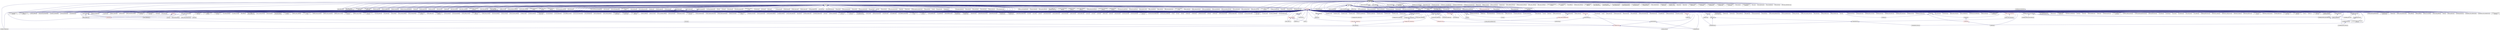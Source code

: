 digraph "actions.hpp"
{
  edge [fontname="Helvetica",fontsize="10",labelfontname="Helvetica",labelfontsize="10"];
  node [fontname="Helvetica",fontsize="10",shape=record];
  Node353 [label="actions.hpp",height=0.2,width=0.4,color="black", fillcolor="grey75", style="filled", fontcolor="black"];
  Node353 -> Node354 [dir="back",color="midnightblue",fontsize="10",style="solid",fontname="Helvetica"];
  Node354 [label="1d_stencil_4_throttle.cpp",height=0.2,width=0.4,color="black", fillcolor="white", style="filled",URL="$d6/de5/1d__stencil__4__throttle_8cpp.html"];
  Node353 -> Node355 [dir="back",color="midnightblue",fontsize="10",style="solid",fontname="Helvetica"];
  Node355 [label="template_accumulator.hpp",height=0.2,width=0.4,color="black", fillcolor="white", style="filled",URL="$d0/d3f/server_2template__accumulator_8hpp.html"];
  Node355 -> Node356 [dir="back",color="midnightblue",fontsize="10",style="solid",fontname="Helvetica"];
  Node356 [label="template_accumulator.hpp",height=0.2,width=0.4,color="black", fillcolor="white", style="filled",URL="$dd/da9/template__accumulator_8hpp.html"];
  Node356 -> Node357 [dir="back",color="midnightblue",fontsize="10",style="solid",fontname="Helvetica"];
  Node357 [label="template_accumulator\l_client.cpp",height=0.2,width=0.4,color="black", fillcolor="white", style="filled",URL="$df/d93/template__accumulator__client_8cpp.html"];
  Node353 -> Node358 [dir="back",color="midnightblue",fontsize="10",style="solid",fontname="Helvetica"];
  Node358 [label="template_function_accumulator\l_client.cpp",height=0.2,width=0.4,color="black", fillcolor="white", style="filled",URL="$d0/dc6/template__function__accumulator__client_8cpp.html"];
  Node353 -> Node359 [dir="back",color="midnightblue",fontsize="10",style="solid",fontname="Helvetica"];
  Node359 [label="allgather_and_gate.hpp",height=0.2,width=0.4,color="black", fillcolor="white", style="filled",URL="$d9/dbb/allgather__and__gate_8hpp.html"];
  Node359 -> Node360 [dir="back",color="midnightblue",fontsize="10",style="solid",fontname="Helvetica"];
  Node360 [label="allgather_module.cpp",height=0.2,width=0.4,color="black", fillcolor="white", style="filled",URL="$df/de4/allgather__module_8cpp.html"];
  Node359 -> Node361 [dir="back",color="midnightblue",fontsize="10",style="solid",fontname="Helvetica"];
  Node361 [label="allgather_and_gate.cpp",height=0.2,width=0.4,color="black", fillcolor="white", style="filled",URL="$d1/d56/allgather__and__gate_8cpp.html"];
  Node359 -> Node362 [dir="back",color="midnightblue",fontsize="10",style="solid",fontname="Helvetica"];
  Node362 [label="ag_client.cpp",height=0.2,width=0.4,color="black", fillcolor="white", style="filled",URL="$d4/d5d/ag__client_8cpp.html"];
  Node353 -> Node363 [dir="back",color="midnightblue",fontsize="10",style="solid",fontname="Helvetica"];
  Node363 [label="apex_balance.cpp",height=0.2,width=0.4,color="black", fillcolor="white", style="filled",URL="$d4/d8e/apex__balance_8cpp.html"];
  Node353 -> Node364 [dir="back",color="midnightblue",fontsize="10",style="solid",fontname="Helvetica"];
  Node364 [label="apex_fibonacci.cpp",height=0.2,width=0.4,color="black", fillcolor="white", style="filled",URL="$de/de1/apex__fibonacci_8cpp.html"];
  Node353 -> Node365 [dir="back",color="midnightblue",fontsize="10",style="solid",fontname="Helvetica"];
  Node365 [label="apex_policy_engine\l_active_thread_count.cpp",height=0.2,width=0.4,color="black", fillcolor="white", style="filled",URL="$d5/d01/apex__policy__engine__active__thread__count_8cpp.html"];
  Node353 -> Node366 [dir="back",color="midnightblue",fontsize="10",style="solid",fontname="Helvetica"];
  Node366 [label="apex_policy_engine\l_events.cpp",height=0.2,width=0.4,color="black", fillcolor="white", style="filled",URL="$df/d0f/apex__policy__engine__events_8cpp.html"];
  Node353 -> Node367 [dir="back",color="midnightblue",fontsize="10",style="solid",fontname="Helvetica"];
  Node367 [label="apex_policy_engine\l_periodic.cpp",height=0.2,width=0.4,color="black", fillcolor="white", style="filled",URL="$d5/d7b/apex__policy__engine__periodic_8cpp.html"];
  Node353 -> Node368 [dir="back",color="midnightblue",fontsize="10",style="solid",fontname="Helvetica"];
  Node368 [label="async_io_action.cpp",height=0.2,width=0.4,color="black", fillcolor="white", style="filled",URL="$d3/df5/async__io__action_8cpp.html"];
  Node353 -> Node369 [dir="back",color="midnightblue",fontsize="10",style="solid",fontname="Helvetica"];
  Node369 [label="cancelable_action.hpp",height=0.2,width=0.4,color="black", fillcolor="white", style="filled",URL="$d5/d4d/server_2cancelable__action_8hpp.html"];
  Node369 -> Node370 [dir="back",color="midnightblue",fontsize="10",style="solid",fontname="Helvetica"];
  Node370 [label="cancelable_action.cpp",height=0.2,width=0.4,color="black", fillcolor="white", style="filled",URL="$d5/d0c/cancelable__action_8cpp.html"];
  Node369 -> Node371 [dir="back",color="midnightblue",fontsize="10",style="solid",fontname="Helvetica"];
  Node371 [label="cancelable_action.hpp",height=0.2,width=0.4,color="black", fillcolor="white", style="filled",URL="$d0/da3/stubs_2cancelable__action_8hpp.html"];
  Node371 -> Node372 [dir="back",color="midnightblue",fontsize="10",style="solid",fontname="Helvetica"];
  Node372 [label="cancelable_action.hpp",height=0.2,width=0.4,color="black", fillcolor="white", style="filled",URL="$d6/d28/cancelable__action_8hpp.html"];
  Node372 -> Node373 [dir="back",color="midnightblue",fontsize="10",style="solid",fontname="Helvetica"];
  Node373 [label="cancelable_action_client.cpp",height=0.2,width=0.4,color="black", fillcolor="white", style="filled",URL="$d1/db8/cancelable__action__client_8cpp.html"];
  Node353 -> Node374 [dir="back",color="midnightblue",fontsize="10",style="solid",fontname="Helvetica"];
  Node374 [label="hello_world_component.hpp",height=0.2,width=0.4,color="black", fillcolor="white", style="filled",URL="$df/df0/hello__world__component_8hpp.html"];
  Node374 -> Node375 [dir="back",color="midnightblue",fontsize="10",style="solid",fontname="Helvetica"];
  Node375 [label="hello_world_client.cpp",height=0.2,width=0.4,color="black", fillcolor="white", style="filled",URL="$d5/da6/hello__world__client_8cpp.html"];
  Node374 -> Node376 [dir="back",color="midnightblue",fontsize="10",style="solid",fontname="Helvetica"];
  Node376 [label="hello_world_component.cpp",height=0.2,width=0.4,color="black", fillcolor="white", style="filled",URL="$d8/daa/hello__world__component_8cpp.html"];
  Node353 -> Node377 [dir="back",color="midnightblue",fontsize="10",style="solid",fontname="Helvetica"];
  Node377 [label="interpolate1d_client.cpp",height=0.2,width=0.4,color="black", fillcolor="white", style="filled",URL="$d4/da6/interpolate1d__client_8cpp.html"];
  Node353 -> Node378 [dir="back",color="midnightblue",fontsize="10",style="solid",fontname="Helvetica"];
  Node378 [label="component_ctors.cpp",height=0.2,width=0.4,color="black", fillcolor="white", style="filled",URL="$d3/d2a/component__ctors_8cpp.html"];
  Node353 -> Node379 [dir="back",color="midnightblue",fontsize="10",style="solid",fontname="Helvetica"];
  Node379 [label="component_in_executable.cpp",height=0.2,width=0.4,color="black", fillcolor="white", style="filled",URL="$d8/d4b/component__in__executable_8cpp.html"];
  Node353 -> Node380 [dir="back",color="midnightblue",fontsize="10",style="solid",fontname="Helvetica"];
  Node380 [label="component_inheritance.cpp",height=0.2,width=0.4,color="black", fillcolor="white", style="filled",URL="$d8/d55/component__inheritance_8cpp.html"];
  Node353 -> Node381 [dir="back",color="midnightblue",fontsize="10",style="solid",fontname="Helvetica"];
  Node381 [label="component_with_executor.cpp",height=0.2,width=0.4,color="black", fillcolor="white", style="filled",URL="$d4/d20/component__with__executor_8cpp.html"];
  Node353 -> Node382 [dir="back",color="midnightblue",fontsize="10",style="solid",fontname="Helvetica"];
  Node382 [label="factorial.cpp",height=0.2,width=0.4,color="black", fillcolor="white", style="filled",URL="$d9/d00/factorial_8cpp.html"];
  Node353 -> Node383 [dir="back",color="midnightblue",fontsize="10",style="solid",fontname="Helvetica"];
  Node383 [label="fibonacci.cpp",height=0.2,width=0.4,color="black", fillcolor="white", style="filled",URL="$d9/d89/fibonacci_8cpp.html"];
  Node353 -> Node384 [dir="back",color="midnightblue",fontsize="10",style="solid",fontname="Helvetica"];
  Node384 [label="fibonacci_await.cpp",height=0.2,width=0.4,color="black", fillcolor="white", style="filled",URL="$dc/d1c/fibonacci__await_8cpp.html"];
  Node353 -> Node385 [dir="back",color="midnightblue",fontsize="10",style="solid",fontname="Helvetica"];
  Node385 [label="fibonacci_dataflow.cpp",height=0.2,width=0.4,color="black", fillcolor="white", style="filled",URL="$df/d3d/fibonacci__dataflow_8cpp.html"];
  Node353 -> Node386 [dir="back",color="midnightblue",fontsize="10",style="solid",fontname="Helvetica"];
  Node386 [label="fibonacci_futures.cpp",height=0.2,width=0.4,color="black", fillcolor="white", style="filled",URL="$d6/de3/fibonacci__futures_8cpp.html"];
  Node353 -> Node387 [dir="back",color="midnightblue",fontsize="10",style="solid",fontname="Helvetica"];
  Node387 [label="fibonacci_futures_distributed.cpp",height=0.2,width=0.4,color="black", fillcolor="white", style="filled",URL="$d1/dc9/fibonacci__futures__distributed_8cpp.html"];
  Node353 -> Node388 [dir="back",color="midnightblue",fontsize="10",style="solid",fontname="Helvetica"];
  Node388 [label="fibonacci_one.cpp",height=0.2,width=0.4,color="black", fillcolor="white", style="filled",URL="$d8/d78/fibonacci__one_8cpp.html"];
  Node353 -> Node389 [dir="back",color="midnightblue",fontsize="10",style="solid",fontname="Helvetica"];
  Node389 [label="fractals.cpp",height=0.2,width=0.4,color="black", fillcolor="white", style="filled",URL="$d8/d58/fractals_8cpp.html"];
  Node353 -> Node390 [dir="back",color="midnightblue",fontsize="10",style="solid",fontname="Helvetica"];
  Node390 [label="fractals_executor.cpp",height=0.2,width=0.4,color="black", fillcolor="white", style="filled",URL="$d9/da9/fractals__executor_8cpp.html"];
  Node353 -> Node391 [dir="back",color="midnightblue",fontsize="10",style="solid",fontname="Helvetica"];
  Node391 [label="fractals_struct.cpp",height=0.2,width=0.4,color="black", fillcolor="white", style="filled",URL="$d8/d2f/fractals__struct_8cpp.html"];
  Node353 -> Node392 [dir="back",color="midnightblue",fontsize="10",style="solid",fontname="Helvetica"];
  Node392 [label="hello_world.cpp",height=0.2,width=0.4,color="black", fillcolor="white", style="filled",URL="$d0/d67/hello__world_8cpp.html"];
  Node353 -> Node393 [dir="back",color="midnightblue",fontsize="10",style="solid",fontname="Helvetica"];
  Node393 [label="pingpong.cpp",height=0.2,width=0.4,color="black", fillcolor="white", style="filled",URL="$dd/d4d/pingpong_8cpp.html"];
  Node353 -> Node394 [dir="back",color="midnightblue",fontsize="10",style="solid",fontname="Helvetica"];
  Node394 [label="print_to_console.cpp",height=0.2,width=0.4,color="black", fillcolor="white", style="filled",URL="$d7/de6/print__to__console_8cpp.html"];
  Node353 -> Node395 [dir="back",color="midnightblue",fontsize="10",style="solid",fontname="Helvetica"];
  Node395 [label="sierpinski.cpp",height=0.2,width=0.4,color="black", fillcolor="white", style="filled",URL="$d3/d7e/sierpinski_8cpp.html"];
  Node353 -> Node396 [dir="back",color="midnightblue",fontsize="10",style="solid",fontname="Helvetica"];
  Node396 [label="sheneos_compare.cpp",height=0.2,width=0.4,color="black", fillcolor="white", style="filled",URL="$dc/d11/sheneos__compare_8cpp.html"];
  Node353 -> Node397 [dir="back",color="midnightblue",fontsize="10",style="solid",fontname="Helvetica"];
  Node397 [label="spell_check_file.cpp",height=0.2,width=0.4,color="black", fillcolor="white", style="filled",URL="$df/df7/spell__check__file_8cpp.html"];
  Node353 -> Node398 [dir="back",color="midnightblue",fontsize="10",style="solid",fontname="Helvetica"];
  Node398 [label="spell_check_simple.cpp",height=0.2,width=0.4,color="black", fillcolor="white", style="filled",URL="$dd/d54/spell__check__simple_8cpp.html"];
  Node353 -> Node399 [dir="back",color="midnightblue",fontsize="10",style="solid",fontname="Helvetica"];
  Node399 [label="simple_central_tuplespace\l_client.cpp",height=0.2,width=0.4,color="black", fillcolor="white", style="filled",URL="$d1/d7b/simple__central__tuplespace__client_8cpp.html"];
  Node353 -> Node400 [dir="back",color="midnightblue",fontsize="10",style="solid",fontname="Helvetica"];
  Node400 [label="lcos.hpp",height=0.2,width=0.4,color="black", fillcolor="white", style="filled",URL="$d5/deb/lcos_8hpp.html"];
  Node400 -> Node361 [dir="back",color="midnightblue",fontsize="10",style="solid",fontname="Helvetica"];
  Node400 -> Node363 [dir="back",color="midnightblue",fontsize="10",style="solid",fontname="Helvetica"];
  Node400 -> Node365 [dir="back",color="midnightblue",fontsize="10",style="solid",fontname="Helvetica"];
  Node400 -> Node366 [dir="back",color="midnightblue",fontsize="10",style="solid",fontname="Helvetica"];
  Node400 -> Node367 [dir="back",color="midnightblue",fontsize="10",style="solid",fontname="Helvetica"];
  Node400 -> Node401 [dir="back",color="midnightblue",fontsize="10",style="solid",fontname="Helvetica"];
  Node401 [label="heartbeat.cpp",height=0.2,width=0.4,color="black", fillcolor="white", style="filled",URL="$d8/d98/heartbeat_8cpp.html"];
  Node400 -> Node374 [dir="back",color="midnightblue",fontsize="10",style="solid",fontname="Helvetica"];
  Node400 -> Node402 [dir="back",color="midnightblue",fontsize="10",style="solid",fontname="Helvetica"];
  Node402 [label="row.hpp",height=0.2,width=0.4,color="black", fillcolor="white", style="filled",URL="$dc/d69/row_8hpp.html"];
  Node402 -> Node403 [dir="back",color="midnightblue",fontsize="10",style="solid",fontname="Helvetica"];
  Node403 [label="grid.hpp",height=0.2,width=0.4,color="red", fillcolor="white", style="filled",URL="$dc/d8a/grid_8hpp.html"];
  Node403 -> Node404 [dir="back",color="midnightblue",fontsize="10",style="solid",fontname="Helvetica"];
  Node404 [label="jacobi.cpp",height=0.2,width=0.4,color="black", fillcolor="white", style="filled",URL="$d2/d27/jacobi_8cpp.html"];
  Node403 -> Node405 [dir="back",color="midnightblue",fontsize="10",style="solid",fontname="Helvetica"];
  Node405 [label="solver.hpp",height=0.2,width=0.4,color="red", fillcolor="white", style="filled",URL="$db/d9a/server_2solver_8hpp.html"];
  Node405 -> Node407 [dir="back",color="midnightblue",fontsize="10",style="solid",fontname="Helvetica"];
  Node407 [label="solver.cpp",height=0.2,width=0.4,color="black", fillcolor="white", style="filled",URL="$d6/d94/solver_8cpp.html"];
  Node403 -> Node408 [dir="back",color="midnightblue",fontsize="10",style="solid",fontname="Helvetica"];
  Node408 [label="grid.cpp",height=0.2,width=0.4,color="black", fillcolor="white", style="filled",URL="$d6/d1b/jacobi__component_2grid_8cpp.html"];
  Node402 -> Node409 [dir="back",color="midnightblue",fontsize="10",style="solid",fontname="Helvetica"];
  Node409 [label="stencil_iterator.hpp",height=0.2,width=0.4,color="black", fillcolor="white", style="filled",URL="$dc/d5c/server_2stencil__iterator_8hpp.html"];
  Node409 -> Node405 [dir="back",color="midnightblue",fontsize="10",style="solid",fontname="Helvetica"];
  Node409 -> Node410 [dir="back",color="midnightblue",fontsize="10",style="solid",fontname="Helvetica"];
  Node410 [label="stencil_iterator.cpp",height=0.2,width=0.4,color="black", fillcolor="white", style="filled",URL="$d6/de1/server_2stencil__iterator_8cpp.html"];
  Node409 -> Node411 [dir="back",color="midnightblue",fontsize="10",style="solid",fontname="Helvetica"];
  Node411 [label="stencil_iterator.cpp",height=0.2,width=0.4,color="black", fillcolor="white", style="filled",URL="$d7/d71/stencil__iterator_8cpp.html"];
  Node402 -> Node408 [dir="back",color="midnightblue",fontsize="10",style="solid",fontname="Helvetica"];
  Node400 -> Node412 [dir="back",color="midnightblue",fontsize="10",style="solid",fontname="Helvetica"];
  Node412 [label="stencil_iterator.hpp",height=0.2,width=0.4,color="black", fillcolor="white", style="filled",URL="$d4/dc8/stencil__iterator_8hpp.html"];
  Node412 -> Node405 [dir="back",color="midnightblue",fontsize="10",style="solid",fontname="Helvetica"];
  Node412 -> Node409 [dir="back",color="midnightblue",fontsize="10",style="solid",fontname="Helvetica"];
  Node412 -> Node411 [dir="back",color="midnightblue",fontsize="10",style="solid",fontname="Helvetica"];
  Node400 -> Node409 [dir="back",color="midnightblue",fontsize="10",style="solid",fontname="Helvetica"];
  Node400 -> Node413 [dir="back",color="midnightblue",fontsize="10",style="solid",fontname="Helvetica"];
  Node413 [label="jacobi_hpx.cpp",height=0.2,width=0.4,color="black", fillcolor="white", style="filled",URL="$d8/d72/jacobi__hpx_8cpp.html"];
  Node400 -> Node414 [dir="back",color="midnightblue",fontsize="10",style="solid",fontname="Helvetica"];
  Node414 [label="jacobi_nonuniform_hpx.cpp",height=0.2,width=0.4,color="black", fillcolor="white", style="filled",URL="$de/d56/jacobi__nonuniform__hpx_8cpp.html"];
  Node400 -> Node415 [dir="back",color="midnightblue",fontsize="10",style="solid",fontname="Helvetica"];
  Node415 [label="enumerate_threads.cpp",height=0.2,width=0.4,color="black", fillcolor="white", style="filled",URL="$d3/dd4/enumerate__threads_8cpp.html"];
  Node400 -> Node384 [dir="back",color="midnightblue",fontsize="10",style="solid",fontname="Helvetica"];
  Node400 -> Node385 [dir="back",color="midnightblue",fontsize="10",style="solid",fontname="Helvetica"];
  Node400 -> Node386 [dir="back",color="midnightblue",fontsize="10",style="solid",fontname="Helvetica"];
  Node400 -> Node387 [dir="back",color="midnightblue",fontsize="10",style="solid",fontname="Helvetica"];
  Node400 -> Node389 [dir="back",color="midnightblue",fontsize="10",style="solid",fontname="Helvetica"];
  Node400 -> Node390 [dir="back",color="midnightblue",fontsize="10",style="solid",fontname="Helvetica"];
  Node400 -> Node391 [dir="back",color="midnightblue",fontsize="10",style="solid",fontname="Helvetica"];
  Node400 -> Node392 [dir="back",color="midnightblue",fontsize="10",style="solid",fontname="Helvetica"];
  Node400 -> Node416 [dir="back",color="midnightblue",fontsize="10",style="solid",fontname="Helvetica"];
  Node416 [label="latch_local.cpp",height=0.2,width=0.4,color="black", fillcolor="white", style="filled",URL="$dd/dd3/latch__local_8cpp.html"];
  Node400 -> Node417 [dir="back",color="midnightblue",fontsize="10",style="solid",fontname="Helvetica"];
  Node417 [label="latch_remote.cpp",height=0.2,width=0.4,color="black", fillcolor="white", style="filled",URL="$df/d59/latch__remote_8cpp.html"];
  Node400 -> Node418 [dir="back",color="midnightblue",fontsize="10",style="solid",fontname="Helvetica"];
  Node418 [label="local_channel.cpp",height=0.2,width=0.4,color="black", fillcolor="white", style="filled",URL="$d0/d3e/local__channel_8cpp.html"];
  Node400 -> Node393 [dir="back",color="midnightblue",fontsize="10",style="solid",fontname="Helvetica"];
  Node400 -> Node419 [dir="back",color="midnightblue",fontsize="10",style="solid",fontname="Helvetica"];
  Node419 [label="shared_mutex.cpp",height=0.2,width=0.4,color="black", fillcolor="white", style="filled",URL="$da/d0b/shared__mutex_8cpp.html"];
  Node400 -> Node420 [dir="back",color="midnightblue",fontsize="10",style="solid",fontname="Helvetica"];
  Node420 [label="wait_composition.cpp",height=0.2,width=0.4,color="black", fillcolor="white", style="filled",URL="$d6/d13/wait__composition_8cpp.html"];
  Node400 -> Node396 [dir="back",color="midnightblue",fontsize="10",style="solid",fontname="Helvetica"];
  Node400 -> Node397 [dir="back",color="midnightblue",fontsize="10",style="solid",fontname="Helvetica"];
  Node400 -> Node398 [dir="back",color="midnightblue",fontsize="10",style="solid",fontname="Helvetica"];
  Node400 -> Node399 [dir="back",color="midnightblue",fontsize="10",style="solid",fontname="Helvetica"];
  Node400 -> Node421 [dir="back",color="midnightblue",fontsize="10",style="solid",fontname="Helvetica"];
  Node421 [label="hpx.hpp",height=0.2,width=0.4,color="red", fillcolor="white", style="filled",URL="$d0/daa/hpx_8hpp.html"];
  Node421 -> Node422 [dir="back",color="midnightblue",fontsize="10",style="solid",fontname="Helvetica"];
  Node422 [label="1d_stencil_1.cpp",height=0.2,width=0.4,color="black", fillcolor="white", style="filled",URL="$d2/db1/1d__stencil__1_8cpp.html"];
  Node421 -> Node423 [dir="back",color="midnightblue",fontsize="10",style="solid",fontname="Helvetica"];
  Node423 [label="1d_stencil_2.cpp",height=0.2,width=0.4,color="black", fillcolor="white", style="filled",URL="$d3/dd1/1d__stencil__2_8cpp.html"];
  Node421 -> Node424 [dir="back",color="midnightblue",fontsize="10",style="solid",fontname="Helvetica"];
  Node424 [label="1d_stencil_3.cpp",height=0.2,width=0.4,color="black", fillcolor="white", style="filled",URL="$db/d19/1d__stencil__3_8cpp.html"];
  Node421 -> Node425 [dir="back",color="midnightblue",fontsize="10",style="solid",fontname="Helvetica"];
  Node425 [label="1d_stencil_4.cpp",height=0.2,width=0.4,color="black", fillcolor="white", style="filled",URL="$d1/d7d/1d__stencil__4_8cpp.html"];
  Node421 -> Node426 [dir="back",color="midnightblue",fontsize="10",style="solid",fontname="Helvetica"];
  Node426 [label="1d_stencil_4_parallel.cpp",height=0.2,width=0.4,color="black", fillcolor="white", style="filled",URL="$d6/d05/1d__stencil__4__parallel_8cpp.html"];
  Node421 -> Node427 [dir="back",color="midnightblue",fontsize="10",style="solid",fontname="Helvetica"];
  Node427 [label="1d_stencil_4_repart.cpp",height=0.2,width=0.4,color="black", fillcolor="white", style="filled",URL="$d0/d6b/1d__stencil__4__repart_8cpp.html"];
  Node421 -> Node354 [dir="back",color="midnightblue",fontsize="10",style="solid",fontname="Helvetica"];
  Node421 -> Node428 [dir="back",color="midnightblue",fontsize="10",style="solid",fontname="Helvetica"];
  Node428 [label="1d_stencil_5.cpp",height=0.2,width=0.4,color="black", fillcolor="white", style="filled",URL="$d7/d2a/1d__stencil__5_8cpp.html"];
  Node421 -> Node429 [dir="back",color="midnightblue",fontsize="10",style="solid",fontname="Helvetica"];
  Node429 [label="1d_stencil_6.cpp",height=0.2,width=0.4,color="black", fillcolor="white", style="filled",URL="$db/de7/1d__stencil__6_8cpp.html"];
  Node421 -> Node430 [dir="back",color="midnightblue",fontsize="10",style="solid",fontname="Helvetica"];
  Node430 [label="1d_stencil_7.cpp",height=0.2,width=0.4,color="black", fillcolor="white", style="filled",URL="$d4/d5a/1d__stencil__7_8cpp.html"];
  Node421 -> Node431 [dir="back",color="midnightblue",fontsize="10",style="solid",fontname="Helvetica"];
  Node431 [label="1d_stencil_8.cpp",height=0.2,width=0.4,color="black", fillcolor="white", style="filled",URL="$df/de0/1d__stencil__8_8cpp.html"];
  Node421 -> Node432 [dir="back",color="midnightblue",fontsize="10",style="solid",fontname="Helvetica"];
  Node432 [label="accumulator.cpp",height=0.2,width=0.4,color="black", fillcolor="white", style="filled",URL="$d1/d81/accumulator_8cpp.html"];
  Node421 -> Node433 [dir="back",color="midnightblue",fontsize="10",style="solid",fontname="Helvetica"];
  Node433 [label="accumulator.hpp",height=0.2,width=0.4,color="red", fillcolor="white", style="filled",URL="$d4/d9d/server_2accumulator_8hpp.html"];
  Node433 -> Node432 [dir="back",color="midnightblue",fontsize="10",style="solid",fontname="Helvetica"];
  Node421 -> Node436 [dir="back",color="midnightblue",fontsize="10",style="solid",fontname="Helvetica"];
  Node436 [label="template_function_accumulator.hpp",height=0.2,width=0.4,color="black", fillcolor="white", style="filled",URL="$d7/da6/server_2template__function__accumulator_8hpp.html"];
  Node436 -> Node437 [dir="back",color="midnightblue",fontsize="10",style="solid",fontname="Helvetica"];
  Node437 [label="template_function_accumulator.cpp",height=0.2,width=0.4,color="black", fillcolor="white", style="filled",URL="$d5/d02/template__function__accumulator_8cpp.html"];
  Node436 -> Node438 [dir="back",color="midnightblue",fontsize="10",style="solid",fontname="Helvetica"];
  Node438 [label="template_function_accumulator.hpp",height=0.2,width=0.4,color="black", fillcolor="white", style="filled",URL="$d3/de9/template__function__accumulator_8hpp.html"];
  Node438 -> Node358 [dir="back",color="midnightblue",fontsize="10",style="solid",fontname="Helvetica"];
  Node421 -> Node439 [dir="back",color="midnightblue",fontsize="10",style="solid",fontname="Helvetica"];
  Node439 [label="template_accumulator.cpp",height=0.2,width=0.4,color="black", fillcolor="white", style="filled",URL="$d0/d4a/template__accumulator_8cpp.html"];
  Node421 -> Node437 [dir="back",color="midnightblue",fontsize="10",style="solid",fontname="Helvetica"];
  Node421 -> Node438 [dir="back",color="midnightblue",fontsize="10",style="solid",fontname="Helvetica"];
  Node421 -> Node360 [dir="back",color="midnightblue",fontsize="10",style="solid",fontname="Helvetica"];
  Node421 -> Node440 [dir="back",color="midnightblue",fontsize="10",style="solid",fontname="Helvetica"];
  Node440 [label="allgather.cpp",height=0.2,width=0.4,color="black", fillcolor="white", style="filled",URL="$d7/d06/allgather_8cpp.html"];
  Node421 -> Node361 [dir="back",color="midnightblue",fontsize="10",style="solid",fontname="Helvetica"];
  Node421 -> Node362 [dir="back",color="midnightblue",fontsize="10",style="solid",fontname="Helvetica"];
  Node421 -> Node441 [dir="back",color="midnightblue",fontsize="10",style="solid",fontname="Helvetica"];
  Node441 [label="hpx_thread_phase.cpp",height=0.2,width=0.4,color="black", fillcolor="white", style="filled",URL="$d5/dca/hpx__thread__phase_8cpp.html"];
  Node421 -> Node442 [dir="back",color="midnightblue",fontsize="10",style="solid",fontname="Helvetica"];
  Node442 [label="os_thread_num.cpp",height=0.2,width=0.4,color="black", fillcolor="white", style="filled",URL="$d2/dfb/os__thread__num_8cpp.html"];
  Node421 -> Node370 [dir="back",color="midnightblue",fontsize="10",style="solid",fontname="Helvetica"];
  Node421 -> Node369 [dir="back",color="midnightblue",fontsize="10",style="solid",fontname="Helvetica"];
  Node421 -> Node371 [dir="back",color="midnightblue",fontsize="10",style="solid",fontname="Helvetica"];
  Node421 -> Node373 [dir="back",color="midnightblue",fontsize="10",style="solid",fontname="Helvetica"];
  Node421 -> Node443 [dir="back",color="midnightblue",fontsize="10",style="solid",fontname="Helvetica"];
  Node443 [label="cublas_matmul.cpp",height=0.2,width=0.4,color="black", fillcolor="white", style="filled",URL="$dd/d84/cublas__matmul_8cpp.html"];
  Node421 -> Node444 [dir="back",color="midnightblue",fontsize="10",style="solid",fontname="Helvetica"];
  Node444 [label="win_perf_counters.cpp",height=0.2,width=0.4,color="black", fillcolor="white", style="filled",URL="$d8/d11/win__perf__counters_8cpp.html"];
  Node421 -> Node445 [dir="back",color="midnightblue",fontsize="10",style="solid",fontname="Helvetica"];
  Node445 [label="win_perf_counters.hpp",height=0.2,width=0.4,color="black", fillcolor="white", style="filled",URL="$d5/da7/win__perf__counters_8hpp.html"];
  Node421 -> Node374 [dir="back",color="midnightblue",fontsize="10",style="solid",fontname="Helvetica"];
  Node421 -> Node446 [dir="back",color="midnightblue",fontsize="10",style="solid",fontname="Helvetica"];
  Node446 [label="interpolate1d.cpp",height=0.2,width=0.4,color="black", fillcolor="white", style="filled",URL="$d0/d05/interpolate1d_8cpp.html"];
  Node421 -> Node447 [dir="back",color="midnightblue",fontsize="10",style="solid",fontname="Helvetica"];
  Node447 [label="partition.hpp",height=0.2,width=0.4,color="black", fillcolor="white", style="filled",URL="$d0/d7a/examples_2interpolate1d_2interpolate1d_2partition_8hpp.html"];
  Node447 -> Node446 [dir="back",color="midnightblue",fontsize="10",style="solid",fontname="Helvetica"];
  Node447 -> Node448 [dir="back",color="midnightblue",fontsize="10",style="solid",fontname="Helvetica"];
  Node448 [label="interpolate1d.hpp",height=0.2,width=0.4,color="black", fillcolor="white", style="filled",URL="$d4/dc7/interpolate1d_8hpp.html"];
  Node448 -> Node446 [dir="back",color="midnightblue",fontsize="10",style="solid",fontname="Helvetica"];
  Node448 -> Node377 [dir="back",color="midnightblue",fontsize="10",style="solid",fontname="Helvetica"];
  Node421 -> Node449 [dir="back",color="midnightblue",fontsize="10",style="solid",fontname="Helvetica"];
  Node449 [label="partition.hpp",height=0.2,width=0.4,color="black", fillcolor="white", style="filled",URL="$d0/dff/examples_2interpolate1d_2interpolate1d_2server_2partition_8hpp.html"];
  Node449 -> Node447 [dir="back",color="midnightblue",fontsize="10",style="solid",fontname="Helvetica"];
  Node449 -> Node450 [dir="back",color="midnightblue",fontsize="10",style="solid",fontname="Helvetica"];
  Node450 [label="partition.cpp",height=0.2,width=0.4,color="black", fillcolor="white", style="filled",URL="$d0/d4f/examples_2interpolate1d_2interpolate1d_2server_2partition_8cpp.html"];
  Node421 -> Node448 [dir="back",color="midnightblue",fontsize="10",style="solid",fontname="Helvetica"];
  Node421 -> Node451 [dir="back",color="midnightblue",fontsize="10",style="solid",fontname="Helvetica"];
  Node451 [label="read_values.cpp",height=0.2,width=0.4,color="black", fillcolor="white", style="filled",URL="$d0/d8c/interpolate1d_2interpolate1d_2read__values_8cpp.html"];
  Node421 -> Node450 [dir="back",color="midnightblue",fontsize="10",style="solid",fontname="Helvetica"];
  Node421 -> Node404 [dir="back",color="midnightblue",fontsize="10",style="solid",fontname="Helvetica"];
  Node421 -> Node408 [dir="back",color="midnightblue",fontsize="10",style="solid",fontname="Helvetica"];
  Node421 -> Node452 [dir="back",color="midnightblue",fontsize="10",style="solid",fontname="Helvetica"];
  Node452 [label="row.cpp",height=0.2,width=0.4,color="black", fillcolor="white", style="filled",URL="$d3/d86/server_2row_8cpp.html"];
  Node421 -> Node407 [dir="back",color="midnightblue",fontsize="10",style="solid",fontname="Helvetica"];
  Node421 -> Node410 [dir="back",color="midnightblue",fontsize="10",style="solid",fontname="Helvetica"];
  Node421 -> Node411 [dir="back",color="midnightblue",fontsize="10",style="solid",fontname="Helvetica"];
  Node421 -> Node453 [dir="back",color="midnightblue",fontsize="10",style="solid",fontname="Helvetica"];
  Node453 [label="jacobi.cpp",height=0.2,width=0.4,color="black", fillcolor="white", style="filled",URL="$d3/d44/smp_2jacobi_8cpp.html"];
  Node421 -> Node413 [dir="back",color="midnightblue",fontsize="10",style="solid",fontname="Helvetica"];
  Node421 -> Node454 [dir="back",color="midnightblue",fontsize="10",style="solid",fontname="Helvetica"];
  Node454 [label="jacobi_nonuniform.cpp",height=0.2,width=0.4,color="black", fillcolor="white", style="filled",URL="$dd/ddc/jacobi__nonuniform_8cpp.html"];
  Node421 -> Node414 [dir="back",color="midnightblue",fontsize="10",style="solid",fontname="Helvetica"];
  Node421 -> Node455 [dir="back",color="midnightblue",fontsize="10",style="solid",fontname="Helvetica"];
  Node455 [label="nqueen.cpp",height=0.2,width=0.4,color="black", fillcolor="white", style="filled",URL="$db/dca/nqueen_8cpp.html"];
  Node421 -> Node456 [dir="back",color="midnightblue",fontsize="10",style="solid",fontname="Helvetica"];
  Node456 [label="nqueen.hpp",height=0.2,width=0.4,color="red", fillcolor="white", style="filled",URL="$de/d58/server_2nqueen_8hpp.html"];
  Node456 -> Node455 [dir="back",color="midnightblue",fontsize="10",style="solid",fontname="Helvetica"];
  Node421 -> Node459 [dir="back",color="midnightblue",fontsize="10",style="solid",fontname="Helvetica"];
  Node459 [label="nqueen_client.cpp",height=0.2,width=0.4,color="black", fillcolor="white", style="filled",URL="$d3/d5e/nqueen__client_8cpp.html"];
  Node421 -> Node460 [dir="back",color="midnightblue",fontsize="10",style="solid",fontname="Helvetica"];
  Node460 [label="sine.cpp",height=0.2,width=0.4,color="black", fillcolor="white", style="filled",URL="$d3/d0d/server_2sine_8cpp.html"];
  Node421 -> Node461 [dir="back",color="midnightblue",fontsize="10",style="solid",fontname="Helvetica"];
  Node461 [label="sine.hpp",height=0.2,width=0.4,color="black", fillcolor="white", style="filled",URL="$d8/dac/sine_8hpp.html"];
  Node461 -> Node460 [dir="back",color="midnightblue",fontsize="10",style="solid",fontname="Helvetica"];
  Node461 -> Node462 [dir="back",color="midnightblue",fontsize="10",style="solid",fontname="Helvetica"];
  Node462 [label="sine.cpp",height=0.2,width=0.4,color="black", fillcolor="white", style="filled",URL="$d5/dd8/sine_8cpp.html"];
  Node421 -> Node462 [dir="back",color="midnightblue",fontsize="10",style="solid",fontname="Helvetica"];
  Node421 -> Node463 [dir="back",color="midnightblue",fontsize="10",style="solid",fontname="Helvetica"];
  Node463 [label="sine_client.cpp",height=0.2,width=0.4,color="black", fillcolor="white", style="filled",URL="$db/d62/sine__client_8cpp.html"];
  Node421 -> Node464 [dir="back",color="midnightblue",fontsize="10",style="solid",fontname="Helvetica"];
  Node464 [label="qt.cpp",height=0.2,width=0.4,color="black", fillcolor="white", style="filled",URL="$df/d90/qt_8cpp.html"];
  Node421 -> Node465 [dir="back",color="midnightblue",fontsize="10",style="solid",fontname="Helvetica"];
  Node465 [label="queue_client.cpp",height=0.2,width=0.4,color="black", fillcolor="white", style="filled",URL="$d7/d96/queue__client_8cpp.html"];
  Node421 -> Node466 [dir="back",color="midnightblue",fontsize="10",style="solid",fontname="Helvetica"];
  Node466 [label="customize_async.cpp",height=0.2,width=0.4,color="black", fillcolor="white", style="filled",URL="$d0/d82/customize__async_8cpp.html"];
  Node421 -> Node467 [dir="back",color="midnightblue",fontsize="10",style="solid",fontname="Helvetica"];
  Node467 [label="data_actions.cpp",height=0.2,width=0.4,color="black", fillcolor="white", style="filled",URL="$dc/d68/data__actions_8cpp.html"];
  Node421 -> Node468 [dir="back",color="midnightblue",fontsize="10",style="solid",fontname="Helvetica"];
  Node468 [label="error_handling.cpp",height=0.2,width=0.4,color="black", fillcolor="white", style="filled",URL="$d9/d96/error__handling_8cpp.html"];
  Node421 -> Node469 [dir="back",color="midnightblue",fontsize="10",style="solid",fontname="Helvetica"];
  Node469 [label="event_synchronization.cpp",height=0.2,width=0.4,color="black", fillcolor="white", style="filled",URL="$d0/d35/event__synchronization_8cpp.html"];
  Node421 -> Node382 [dir="back",color="midnightblue",fontsize="10",style="solid",fontname="Helvetica"];
  Node421 -> Node470 [dir="back",color="midnightblue",fontsize="10",style="solid",fontname="Helvetica"];
  Node470 [label="file_serialization.cpp",height=0.2,width=0.4,color="black", fillcolor="white", style="filled",URL="$de/d58/file__serialization_8cpp.html"];
  Node421 -> Node471 [dir="back",color="midnightblue",fontsize="10",style="solid",fontname="Helvetica"];
  Node471 [label="init_globally.cpp",height=0.2,width=0.4,color="black", fillcolor="white", style="filled",URL="$d6/dad/init__globally_8cpp.html"];
  Node421 -> Node472 [dir="back",color="midnightblue",fontsize="10",style="solid",fontname="Helvetica"];
  Node472 [label="interest_calculator.cpp",height=0.2,width=0.4,color="black", fillcolor="white", style="filled",URL="$d2/d86/interest__calculator_8cpp.html"];
  Node421 -> Node473 [dir="back",color="midnightblue",fontsize="10",style="solid",fontname="Helvetica"];
  Node473 [label="non_atomic_rma.cpp",height=0.2,width=0.4,color="black", fillcolor="white", style="filled",URL="$d7/d8b/non__atomic__rma_8cpp.html"];
  Node421 -> Node474 [dir="back",color="midnightblue",fontsize="10",style="solid",fontname="Helvetica"];
  Node474 [label="partitioned_vector\l_spmd_foreach.cpp",height=0.2,width=0.4,color="black", fillcolor="white", style="filled",URL="$db/d7c/partitioned__vector__spmd__foreach_8cpp.html"];
  Node421 -> Node475 [dir="back",color="midnightblue",fontsize="10",style="solid",fontname="Helvetica"];
  Node475 [label="pipeline1.cpp",height=0.2,width=0.4,color="black", fillcolor="white", style="filled",URL="$d5/d77/pipeline1_8cpp.html"];
  Node421 -> Node476 [dir="back",color="midnightblue",fontsize="10",style="solid",fontname="Helvetica"];
  Node476 [label="quicksort.cpp",height=0.2,width=0.4,color="black", fillcolor="white", style="filled",URL="$d3/d1e/quicksort_8cpp.html"];
  Node421 -> Node477 [dir="back",color="midnightblue",fontsize="10",style="solid",fontname="Helvetica"];
  Node477 [label="receive_buffer.cpp",height=0.2,width=0.4,color="black", fillcolor="white", style="filled",URL="$d7/d10/receive__buffer_8cpp.html"];
  Node421 -> Node478 [dir="back",color="midnightblue",fontsize="10",style="solid",fontname="Helvetica"];
  Node478 [label="safe_object.cpp",height=0.2,width=0.4,color="black", fillcolor="white", style="filled",URL="$dd/d52/safe__object_8cpp.html"];
  Node421 -> Node479 [dir="back",color="midnightblue",fontsize="10",style="solid",fontname="Helvetica"];
  Node479 [label="sort_by_key_demo.cpp",height=0.2,width=0.4,color="black", fillcolor="white", style="filled",URL="$da/d20/sort__by__key__demo_8cpp.html"];
  Node421 -> Node480 [dir="back",color="midnightblue",fontsize="10",style="solid",fontname="Helvetica"];
  Node480 [label="timed_wake.cpp",height=0.2,width=0.4,color="black", fillcolor="white", style="filled",URL="$d8/df9/timed__wake_8cpp.html"];
  Node421 -> Node481 [dir="back",color="midnightblue",fontsize="10",style="solid",fontname="Helvetica"];
  Node481 [label="vector_counting_dotproduct.cpp",height=0.2,width=0.4,color="black", fillcolor="white", style="filled",URL="$df/de9/vector__counting__dotproduct_8cpp.html"];
  Node421 -> Node482 [dir="back",color="midnightblue",fontsize="10",style="solid",fontname="Helvetica"];
  Node482 [label="vector_zip_dotproduct.cpp",height=0.2,width=0.4,color="black", fillcolor="white", style="filled",URL="$dc/d18/vector__zip__dotproduct_8cpp.html"];
  Node421 -> Node483 [dir="back",color="midnightblue",fontsize="10",style="solid",fontname="Helvetica"];
  Node483 [label="zerocopy_rdma.cpp",height=0.2,width=0.4,color="black", fillcolor="white", style="filled",URL="$d1/dad/zerocopy__rdma_8cpp.html"];
  Node421 -> Node484 [dir="back",color="midnightblue",fontsize="10",style="solid",fontname="Helvetica"];
  Node484 [label="random_mem_access.cpp",height=0.2,width=0.4,color="black", fillcolor="white", style="filled",URL="$d1/d51/random__mem__access_8cpp.html"];
  Node421 -> Node485 [dir="back",color="midnightblue",fontsize="10",style="solid",fontname="Helvetica"];
  Node485 [label="random_mem_access.hpp",height=0.2,width=0.4,color="red", fillcolor="white", style="filled",URL="$d0/d19/server_2random__mem__access_8hpp.html"];
  Node485 -> Node484 [dir="back",color="midnightblue",fontsize="10",style="solid",fontname="Helvetica"];
  Node421 -> Node488 [dir="back",color="midnightblue",fontsize="10",style="solid",fontname="Helvetica"];
  Node488 [label="random_mem_access_client.cpp",height=0.2,width=0.4,color="black", fillcolor="white", style="filled",URL="$df/d1b/random__mem__access__client_8cpp.html"];
  Node421 -> Node489 [dir="back",color="midnightblue",fontsize="10",style="solid",fontname="Helvetica"];
  Node489 [label="oversubscribing_resource\l_partitioner.cpp",height=0.2,width=0.4,color="black", fillcolor="white", style="filled",URL="$dd/dee/oversubscribing__resource__partitioner_8cpp.html"];
  Node421 -> Node490 [dir="back",color="midnightblue",fontsize="10",style="solid",fontname="Helvetica"];
  Node490 [label="simple_resource_partitioner.cpp",height=0.2,width=0.4,color="black", fillcolor="white", style="filled",URL="$d5/df9/simple__resource__partitioner_8cpp.html"];
  Node421 -> Node491 [dir="back",color="midnightblue",fontsize="10",style="solid",fontname="Helvetica"];
  Node491 [label="dimension.hpp",height=0.2,width=0.4,color="red", fillcolor="white", style="filled",URL="$d6/d39/sheneos_2sheneos_2dimension_8hpp.html"];
  Node491 -> Node497 [dir="back",color="midnightblue",fontsize="10",style="solid",fontname="Helvetica"];
  Node497 [label="partition3d.hpp",height=0.2,width=0.4,color="black", fillcolor="white", style="filled",URL="$dd/dbf/server_2partition3d_8hpp.html"];
  Node497 -> Node498 [dir="back",color="midnightblue",fontsize="10",style="solid",fontname="Helvetica"];
  Node498 [label="partition3d.hpp",height=0.2,width=0.4,color="black", fillcolor="white", style="filled",URL="$d1/d50/partition3d_8hpp.html"];
  Node498 -> Node494 [dir="back",color="midnightblue",fontsize="10",style="solid",fontname="Helvetica"];
  Node494 [label="interpolator.cpp",height=0.2,width=0.4,color="black", fillcolor="white", style="filled",URL="$d5/d02/interpolator_8cpp.html"];
  Node498 -> Node499 [dir="back",color="midnightblue",fontsize="10",style="solid",fontname="Helvetica"];
  Node499 [label="interpolator.hpp",height=0.2,width=0.4,color="red", fillcolor="white", style="filled",URL="$dc/d3b/interpolator_8hpp.html"];
  Node499 -> Node494 [dir="back",color="midnightblue",fontsize="10",style="solid",fontname="Helvetica"];
  Node499 -> Node396 [dir="back",color="midnightblue",fontsize="10",style="solid",fontname="Helvetica"];
  Node499 -> Node501 [dir="back",color="midnightblue",fontsize="10",style="solid",fontname="Helvetica"];
  Node501 [label="sheneos_test.cpp",height=0.2,width=0.4,color="black", fillcolor="white", style="filled",URL="$d4/d6e/sheneos__test_8cpp.html"];
  Node497 -> Node496 [dir="back",color="midnightblue",fontsize="10",style="solid",fontname="Helvetica"];
  Node496 [label="partition3d.cpp",height=0.2,width=0.4,color="black", fillcolor="white", style="filled",URL="$de/d70/partition3d_8cpp.html"];
  Node421 -> Node494 [dir="back",color="midnightblue",fontsize="10",style="solid",fontname="Helvetica"];
  Node421 -> Node498 [dir="back",color="midnightblue",fontsize="10",style="solid",fontname="Helvetica"];
  Node421 -> Node497 [dir="back",color="midnightblue",fontsize="10",style="solid",fontname="Helvetica"];
  Node421 -> Node499 [dir="back",color="midnightblue",fontsize="10",style="solid",fontname="Helvetica"];
  Node421 -> Node502 [dir="back",color="midnightblue",fontsize="10",style="solid",fontname="Helvetica"];
  Node502 [label="configuration.hpp",height=0.2,width=0.4,color="red", fillcolor="white", style="filled",URL="$dc/d0a/configuration_8hpp.html"];
  Node502 -> Node499 [dir="back",color="midnightblue",fontsize="10",style="solid",fontname="Helvetica"];
  Node421 -> Node495 [dir="back",color="midnightblue",fontsize="10",style="solid",fontname="Helvetica"];
  Node495 [label="read_values.cpp",height=0.2,width=0.4,color="black", fillcolor="white", style="filled",URL="$d7/da4/sheneos_2sheneos_2read__values_8cpp.html"];
  Node421 -> Node496 [dir="back",color="midnightblue",fontsize="10",style="solid",fontname="Helvetica"];
  Node421 -> Node501 [dir="back",color="midnightblue",fontsize="10",style="solid",fontname="Helvetica"];
  Node421 -> Node504 [dir="back",color="midnightblue",fontsize="10",style="solid",fontname="Helvetica"];
  Node504 [label="startup_shutdown.cpp",height=0.2,width=0.4,color="black", fillcolor="white", style="filled",URL="$d3/dfc/server_2startup__shutdown_8cpp.html"];
  Node421 -> Node505 [dir="back",color="midnightblue",fontsize="10",style="solid",fontname="Helvetica"];
  Node505 [label="startup_shutdown.cpp",height=0.2,width=0.4,color="black", fillcolor="white", style="filled",URL="$d0/ddb/startup__shutdown_8cpp.html"];
  Node421 -> Node506 [dir="back",color="midnightblue",fontsize="10",style="solid",fontname="Helvetica"];
  Node506 [label="spin.cpp",height=0.2,width=0.4,color="black", fillcolor="white", style="filled",URL="$d7/df2/spin_8cpp.html"];
  Node421 -> Node507 [dir="back",color="midnightblue",fontsize="10",style="solid",fontname="Helvetica"];
  Node507 [label="throttle.cpp",height=0.2,width=0.4,color="black", fillcolor="white", style="filled",URL="$de/d56/server_2throttle_8cpp.html"];
  Node421 -> Node508 [dir="back",color="midnightblue",fontsize="10",style="solid",fontname="Helvetica"];
  Node508 [label="throttle.hpp",height=0.2,width=0.4,color="black", fillcolor="white", style="filled",URL="$db/dc9/server_2throttle_8hpp.html"];
  Node508 -> Node507 [dir="back",color="midnightblue",fontsize="10",style="solid",fontname="Helvetica"];
  Node508 -> Node509 [dir="back",color="midnightblue",fontsize="10",style="solid",fontname="Helvetica"];
  Node509 [label="throttle.hpp",height=0.2,width=0.4,color="black", fillcolor="white", style="filled",URL="$d5/dec/stubs_2throttle_8hpp.html"];
  Node509 -> Node510 [dir="back",color="midnightblue",fontsize="10",style="solid",fontname="Helvetica"];
  Node510 [label="throttle.hpp",height=0.2,width=0.4,color="red", fillcolor="white", style="filled",URL="$d2/d2e/throttle_8hpp.html"];
  Node510 -> Node511 [dir="back",color="midnightblue",fontsize="10",style="solid",fontname="Helvetica"];
  Node511 [label="throttle.cpp",height=0.2,width=0.4,color="black", fillcolor="white", style="filled",URL="$db/d02/throttle_8cpp.html"];
  Node421 -> Node509 [dir="back",color="midnightblue",fontsize="10",style="solid",fontname="Helvetica"];
  Node421 -> Node511 [dir="back",color="midnightblue",fontsize="10",style="solid",fontname="Helvetica"];
  Node421 -> Node510 [dir="back",color="midnightblue",fontsize="10",style="solid",fontname="Helvetica"];
  Node421 -> Node513 [dir="back",color="midnightblue",fontsize="10",style="solid",fontname="Helvetica"];
  Node513 [label="transpose_await.cpp",height=0.2,width=0.4,color="black", fillcolor="white", style="filled",URL="$de/d68/transpose__await_8cpp.html"];
  Node421 -> Node514 [dir="back",color="midnightblue",fontsize="10",style="solid",fontname="Helvetica"];
  Node514 [label="transpose_block.cpp",height=0.2,width=0.4,color="black", fillcolor="white", style="filled",URL="$d0/de1/transpose__block_8cpp.html"];
  Node421 -> Node515 [dir="back",color="midnightblue",fontsize="10",style="solid",fontname="Helvetica"];
  Node515 [label="transpose_block_numa.cpp",height=0.2,width=0.4,color="black", fillcolor="white", style="filled",URL="$dd/d3b/transpose__block__numa_8cpp.html"];
  Node421 -> Node516 [dir="back",color="midnightblue",fontsize="10",style="solid",fontname="Helvetica"];
  Node516 [label="transpose_serial.cpp",height=0.2,width=0.4,color="black", fillcolor="white", style="filled",URL="$db/d74/transpose__serial_8cpp.html"];
  Node421 -> Node517 [dir="back",color="midnightblue",fontsize="10",style="solid",fontname="Helvetica"];
  Node517 [label="transpose_serial_block.cpp",height=0.2,width=0.4,color="black", fillcolor="white", style="filled",URL="$d8/daa/transpose__serial__block_8cpp.html"];
  Node421 -> Node518 [dir="back",color="midnightblue",fontsize="10",style="solid",fontname="Helvetica"];
  Node518 [label="transpose_serial_vector.cpp",height=0.2,width=0.4,color="black", fillcolor="white", style="filled",URL="$d4/d04/transpose__serial__vector_8cpp.html"];
  Node421 -> Node519 [dir="back",color="midnightblue",fontsize="10",style="solid",fontname="Helvetica"];
  Node519 [label="transpose_smp.cpp",height=0.2,width=0.4,color="black", fillcolor="white", style="filled",URL="$d2/d99/transpose__smp_8cpp.html"];
  Node421 -> Node520 [dir="back",color="midnightblue",fontsize="10",style="solid",fontname="Helvetica"];
  Node520 [label="transpose_smp_block.cpp",height=0.2,width=0.4,color="black", fillcolor="white", style="filled",URL="$da/d4d/transpose__smp__block_8cpp.html"];
  Node421 -> Node521 [dir="back",color="midnightblue",fontsize="10",style="solid",fontname="Helvetica"];
  Node521 [label="simple_central_tuplespace.hpp",height=0.2,width=0.4,color="red", fillcolor="white", style="filled",URL="$db/d69/server_2simple__central__tuplespace_8hpp.html"];
  Node521 -> Node522 [dir="back",color="midnightblue",fontsize="10",style="solid",fontname="Helvetica"];
  Node522 [label="simple_central_tuplespace.cpp",height=0.2,width=0.4,color="black", fillcolor="white", style="filled",URL="$d3/dec/simple__central__tuplespace_8cpp.html"];
  Node421 -> Node525 [dir="back",color="midnightblue",fontsize="10",style="solid",fontname="Helvetica"];
  Node525 [label="tuples_warehouse.hpp",height=0.2,width=0.4,color="black", fillcolor="white", style="filled",URL="$da/de6/tuples__warehouse_8hpp.html"];
  Node525 -> Node521 [dir="back",color="midnightblue",fontsize="10",style="solid",fontname="Helvetica"];
  Node421 -> Node522 [dir="back",color="midnightblue",fontsize="10",style="solid",fontname="Helvetica"];
  Node421 -> Node526 [dir="back",color="midnightblue",fontsize="10",style="solid",fontname="Helvetica"];
  Node526 [label="hpx_runtime.cpp",height=0.2,width=0.4,color="black", fillcolor="white", style="filled",URL="$d7/d1e/hpx__runtime_8cpp.html"];
  Node421 -> Node527 [dir="back",color="midnightblue",fontsize="10",style="solid",fontname="Helvetica"];
  Node527 [label="synchronize.cpp",height=0.2,width=0.4,color="black", fillcolor="white", style="filled",URL="$da/da2/synchronize_8cpp.html"];
  Node421 -> Node528 [dir="back",color="midnightblue",fontsize="10",style="solid",fontname="Helvetica"];
  Node528 [label="agas_cache_timings.cpp",height=0.2,width=0.4,color="black", fillcolor="white", style="filled",URL="$dd/d37/agas__cache__timings_8cpp.html"];
  Node421 -> Node529 [dir="back",color="midnightblue",fontsize="10",style="solid",fontname="Helvetica"];
  Node529 [label="async_overheads.cpp",height=0.2,width=0.4,color="black", fillcolor="white", style="filled",URL="$de/da6/async__overheads_8cpp.html"];
  Node421 -> Node530 [dir="back",color="midnightblue",fontsize="10",style="solid",fontname="Helvetica"];
  Node530 [label="coroutines_call_overhead.cpp",height=0.2,width=0.4,color="black", fillcolor="white", style="filled",URL="$da/d1e/coroutines__call__overhead_8cpp.html"];
  Node421 -> Node531 [dir="back",color="midnightblue",fontsize="10",style="solid",fontname="Helvetica"];
  Node531 [label="foreach_scaling.cpp",height=0.2,width=0.4,color="black", fillcolor="white", style="filled",URL="$d4/d94/foreach__scaling_8cpp.html"];
  Node421 -> Node532 [dir="back",color="midnightblue",fontsize="10",style="solid",fontname="Helvetica"];
  Node532 [label="function_object_wrapper\l_overhead.cpp",height=0.2,width=0.4,color="black", fillcolor="white", style="filled",URL="$d5/d6f/function__object__wrapper__overhead_8cpp.html"];
  Node421 -> Node533 [dir="back",color="midnightblue",fontsize="10",style="solid",fontname="Helvetica"];
  Node533 [label="hpx_homogeneous_timed\l_task_spawn_executors.cpp",height=0.2,width=0.4,color="black", fillcolor="white", style="filled",URL="$d1/d3b/hpx__homogeneous__timed__task__spawn__executors_8cpp.html"];
  Node421 -> Node534 [dir="back",color="midnightblue",fontsize="10",style="solid",fontname="Helvetica"];
  Node534 [label="htts2_hpx.cpp",height=0.2,width=0.4,color="black", fillcolor="white", style="filled",URL="$d2/daf/htts2__hpx_8cpp.html"];
  Node421 -> Node535 [dir="back",color="midnightblue",fontsize="10",style="solid",fontname="Helvetica"];
  Node535 [label="partitioned_vector\l_foreach.cpp",height=0.2,width=0.4,color="black", fillcolor="white", style="filled",URL="$df/d5f/partitioned__vector__foreach_8cpp.html"];
  Node421 -> Node536 [dir="back",color="midnightblue",fontsize="10",style="solid",fontname="Helvetica"];
  Node536 [label="serialization_overhead.cpp",height=0.2,width=0.4,color="black", fillcolor="white", style="filled",URL="$d3/df8/serialization__overhead_8cpp.html"];
  Node421 -> Node537 [dir="back",color="midnightblue",fontsize="10",style="solid",fontname="Helvetica"];
  Node537 [label="sizeof.cpp",height=0.2,width=0.4,color="black", fillcolor="white", style="filled",URL="$d3/d0f/sizeof_8cpp.html"];
  Node421 -> Node538 [dir="back",color="midnightblue",fontsize="10",style="solid",fontname="Helvetica"];
  Node538 [label="skynet.cpp",height=0.2,width=0.4,color="black", fillcolor="white", style="filled",URL="$d0/dc3/skynet_8cpp.html"];
  Node421 -> Node539 [dir="back",color="midnightblue",fontsize="10",style="solid",fontname="Helvetica"];
  Node539 [label="stencil3_iterators.cpp",height=0.2,width=0.4,color="black", fillcolor="white", style="filled",URL="$db/d9e/stencil3__iterators_8cpp.html"];
  Node421 -> Node540 [dir="back",color="midnightblue",fontsize="10",style="solid",fontname="Helvetica"];
  Node540 [label="stream.cpp",height=0.2,width=0.4,color="black", fillcolor="white", style="filled",URL="$da/d5f/stream_8cpp.html"];
  Node421 -> Node541 [dir="back",color="midnightblue",fontsize="10",style="solid",fontname="Helvetica"];
  Node541 [label="timed_task_spawn.cpp",height=0.2,width=0.4,color="black", fillcolor="white", style="filled",URL="$df/de1/timed__task__spawn_8cpp.html"];
  Node421 -> Node542 [dir="back",color="midnightblue",fontsize="10",style="solid",fontname="Helvetica"];
  Node542 [label="transform_reduce_binary\l_scaling.cpp",height=0.2,width=0.4,color="black", fillcolor="white", style="filled",URL="$d1/dae/transform__reduce__binary__scaling_8cpp.html"];
  Node421 -> Node543 [dir="back",color="midnightblue",fontsize="10",style="solid",fontname="Helvetica"];
  Node543 [label="transform_reduce_scaling.cpp",height=0.2,width=0.4,color="black", fillcolor="white", style="filled",URL="$db/d2a/transform__reduce__scaling_8cpp.html"];
  Node421 -> Node544 [dir="back",color="midnightblue",fontsize="10",style="solid",fontname="Helvetica"];
  Node544 [label="minmax_element_performance.cpp",height=0.2,width=0.4,color="black", fillcolor="white", style="filled",URL="$d9/d93/minmax__element__performance_8cpp.html"];
  Node421 -> Node545 [dir="back",color="midnightblue",fontsize="10",style="solid",fontname="Helvetica"];
  Node545 [label="barrier_performance.cpp",height=0.2,width=0.4,color="black", fillcolor="white", style="filled",URL="$d6/d6c/barrier__performance_8cpp.html"];
  Node421 -> Node546 [dir="back",color="midnightblue",fontsize="10",style="solid",fontname="Helvetica"];
  Node546 [label="network_storage.cpp",height=0.2,width=0.4,color="black", fillcolor="white", style="filled",URL="$db/daa/network__storage_8cpp.html"];
  Node421 -> Node547 [dir="back",color="midnightblue",fontsize="10",style="solid",fontname="Helvetica"];
  Node547 [label="simple_profiler.hpp",height=0.2,width=0.4,color="black", fillcolor="white", style="filled",URL="$d8/d02/simple__profiler_8hpp.html"];
  Node547 -> Node546 [dir="back",color="midnightblue",fontsize="10",style="solid",fontname="Helvetica"];
  Node421 -> Node548 [dir="back",color="midnightblue",fontsize="10",style="solid",fontname="Helvetica"];
  Node548 [label="osu_bcast.cpp",height=0.2,width=0.4,color="black", fillcolor="white", style="filled",URL="$d3/dca/osu__bcast_8cpp.html"];
  Node421 -> Node549 [dir="back",color="midnightblue",fontsize="10",style="solid",fontname="Helvetica"];
  Node549 [label="osu_bibw.cpp",height=0.2,width=0.4,color="black", fillcolor="white", style="filled",URL="$d2/d04/osu__bibw_8cpp.html"];
  Node421 -> Node550 [dir="back",color="midnightblue",fontsize="10",style="solid",fontname="Helvetica"];
  Node550 [label="osu_bw.cpp",height=0.2,width=0.4,color="black", fillcolor="white", style="filled",URL="$d4/d20/osu__bw_8cpp.html"];
  Node421 -> Node551 [dir="back",color="midnightblue",fontsize="10",style="solid",fontname="Helvetica"];
  Node551 [label="osu_latency.cpp",height=0.2,width=0.4,color="black", fillcolor="white", style="filled",URL="$df/d58/osu__latency_8cpp.html"];
  Node421 -> Node552 [dir="back",color="midnightblue",fontsize="10",style="solid",fontname="Helvetica"];
  Node552 [label="osu_multi_lat.cpp",height=0.2,width=0.4,color="black", fillcolor="white", style="filled",URL="$d7/d91/osu__multi__lat_8cpp.html"];
  Node421 -> Node553 [dir="back",color="midnightblue",fontsize="10",style="solid",fontname="Helvetica"];
  Node553 [label="osu_scatter.cpp",height=0.2,width=0.4,color="black", fillcolor="white", style="filled",URL="$d4/d4c/osu__scatter_8cpp.html"];
  Node421 -> Node554 [dir="back",color="midnightblue",fontsize="10",style="solid",fontname="Helvetica"];
  Node554 [label="pingpong_performance.cpp",height=0.2,width=0.4,color="black", fillcolor="white", style="filled",URL="$de/d03/pingpong__performance_8cpp.html"];
  Node421 -> Node555 [dir="back",color="midnightblue",fontsize="10",style="solid",fontname="Helvetica"];
  Node555 [label="benchmark_is_heap.cpp",height=0.2,width=0.4,color="black", fillcolor="white", style="filled",URL="$da/d4f/benchmark__is__heap_8cpp.html"];
  Node421 -> Node556 [dir="back",color="midnightblue",fontsize="10",style="solid",fontname="Helvetica"];
  Node556 [label="benchmark_is_heap_until.cpp",height=0.2,width=0.4,color="black", fillcolor="white", style="filled",URL="$dc/df5/benchmark__is__heap__until_8cpp.html"];
  Node421 -> Node557 [dir="back",color="midnightblue",fontsize="10",style="solid",fontname="Helvetica"];
  Node557 [label="benchmark_merge.cpp",height=0.2,width=0.4,color="black", fillcolor="white", style="filled",URL="$dd/d49/benchmark__merge_8cpp.html"];
  Node421 -> Node558 [dir="back",color="midnightblue",fontsize="10",style="solid",fontname="Helvetica"];
  Node558 [label="benchmark_partition.cpp",height=0.2,width=0.4,color="black", fillcolor="white", style="filled",URL="$d9/d88/benchmark__partition_8cpp.html"];
  Node421 -> Node559 [dir="back",color="midnightblue",fontsize="10",style="solid",fontname="Helvetica"];
  Node559 [label="benchmark_partition\l_copy.cpp",height=0.2,width=0.4,color="black", fillcolor="white", style="filled",URL="$d3/d0e/benchmark__partition__copy_8cpp.html"];
  Node421 -> Node560 [dir="back",color="midnightblue",fontsize="10",style="solid",fontname="Helvetica"];
  Node560 [label="benchmark_unique_copy.cpp",height=0.2,width=0.4,color="black", fillcolor="white", style="filled",URL="$d9/d53/benchmark__unique__copy_8cpp.html"];
  Node421 -> Node561 [dir="back",color="midnightblue",fontsize="10",style="solid",fontname="Helvetica"];
  Node561 [label="action_move_semantics.cpp",height=0.2,width=0.4,color="black", fillcolor="white", style="filled",URL="$d4/db3/action__move__semantics_8cpp.html"];
  Node421 -> Node562 [dir="back",color="midnightblue",fontsize="10",style="solid",fontname="Helvetica"];
  Node562 [label="movable_objects.cpp",height=0.2,width=0.4,color="black", fillcolor="white", style="filled",URL="$d8/d65/movable__objects_8cpp.html"];
  Node421 -> Node563 [dir="back",color="midnightblue",fontsize="10",style="solid",fontname="Helvetica"];
  Node563 [label="duplicate_id_registration\l_1596.cpp",height=0.2,width=0.4,color="black", fillcolor="white", style="filled",URL="$db/d8d/duplicate__id__registration__1596_8cpp.html"];
  Node421 -> Node564 [dir="back",color="midnightblue",fontsize="10",style="solid",fontname="Helvetica"];
  Node564 [label="pass_by_value_id_type\l_action.cpp",height=0.2,width=0.4,color="black", fillcolor="white", style="filled",URL="$d0/de6/pass__by__value__id__type__action_8cpp.html"];
  Node421 -> Node565 [dir="back",color="midnightblue",fontsize="10",style="solid",fontname="Helvetica"];
  Node565 [label="register_with_basename\l_1804.cpp",height=0.2,width=0.4,color="black", fillcolor="white", style="filled",URL="$db/d95/register__with__basename__1804_8cpp.html"];
  Node421 -> Node566 [dir="back",color="midnightblue",fontsize="10",style="solid",fontname="Helvetica"];
  Node566 [label="send_gid_keep_component\l_1624.cpp",height=0.2,width=0.4,color="black", fillcolor="white", style="filled",URL="$d9/d49/send__gid__keep__component__1624_8cpp.html"];
  Node421 -> Node567 [dir="back",color="midnightblue",fontsize="10",style="solid",fontname="Helvetica"];
  Node567 [label="algorithms.cc",height=0.2,width=0.4,color="black", fillcolor="white", style="filled",URL="$d5/d1b/algorithms_8cc.html"];
  Node421 -> Node568 [dir="back",color="midnightblue",fontsize="10",style="solid",fontname="Helvetica"];
  Node568 [label="matrix_hpx.hh",height=0.2,width=0.4,color="black", fillcolor="white", style="filled",URL="$d5/d89/matrix__hpx_8hh.html"];
  Node568 -> Node569 [dir="back",color="midnightblue",fontsize="10",style="solid",fontname="Helvetica"];
  Node569 [label="block_matrix.hh",height=0.2,width=0.4,color="red", fillcolor="white", style="filled",URL="$dc/de8/block__matrix_8hh.html"];
  Node569 -> Node567 [dir="back",color="midnightblue",fontsize="10",style="solid",fontname="Helvetica"];
  Node569 -> Node573 [dir="back",color="midnightblue",fontsize="10",style="solid",fontname="Helvetica"];
  Node573 [label="block_matrix.cc",height=0.2,width=0.4,color="black", fillcolor="white", style="filled",URL="$de/d88/block__matrix_8cc.html"];
  Node569 -> Node572 [dir="back",color="midnightblue",fontsize="10",style="solid",fontname="Helvetica"];
  Node572 [label="tests.cc",height=0.2,width=0.4,color="black", fillcolor="white", style="filled",URL="$d6/d96/tests_8cc.html"];
  Node568 -> Node567 [dir="back",color="midnightblue",fontsize="10",style="solid",fontname="Helvetica"];
  Node568 -> Node571 [dir="back",color="midnightblue",fontsize="10",style="solid",fontname="Helvetica"];
  Node571 [label="matrix_hpx.cc",height=0.2,width=0.4,color="black", fillcolor="white", style="filled",URL="$d7/d32/matrix__hpx_8cc.html"];
  Node421 -> Node569 [dir="back",color="midnightblue",fontsize="10",style="solid",fontname="Helvetica"];
  Node421 -> Node573 [dir="back",color="midnightblue",fontsize="10",style="solid",fontname="Helvetica"];
  Node421 -> Node574 [dir="back",color="midnightblue",fontsize="10",style="solid",fontname="Helvetica"];
  Node574 [label="main.cc",height=0.2,width=0.4,color="black", fillcolor="white", style="filled",URL="$d9/d0f/main_8cc.html"];
  Node421 -> Node575 [dir="back",color="midnightblue",fontsize="10",style="solid",fontname="Helvetica"];
  Node575 [label="matrix.cc",height=0.2,width=0.4,color="black", fillcolor="white", style="filled",URL="$d7/dea/matrix_8cc.html"];
  Node421 -> Node571 [dir="back",color="midnightblue",fontsize="10",style="solid",fontname="Helvetica"];
  Node421 -> Node572 [dir="back",color="midnightblue",fontsize="10",style="solid",fontname="Helvetica"];
  Node421 -> Node576 [dir="back",color="midnightblue",fontsize="10",style="solid",fontname="Helvetica"];
  Node576 [label="client_1950.cpp",height=0.2,width=0.4,color="black", fillcolor="white", style="filled",URL="$d0/d79/client__1950_8cpp.html"];
  Node421 -> Node577 [dir="back",color="midnightblue",fontsize="10",style="solid",fontname="Helvetica"];
  Node577 [label="commandline_options\l_1437.cpp",height=0.2,width=0.4,color="black", fillcolor="white", style="filled",URL="$d5/dbd/commandline__options__1437_8cpp.html"];
  Node421 -> Node578 [dir="back",color="midnightblue",fontsize="10",style="solid",fontname="Helvetica"];
  Node578 [label="moveonly_constructor\l_arguments_1405.cpp",height=0.2,width=0.4,color="black", fillcolor="white", style="filled",URL="$d3/dcf/moveonly__constructor__arguments__1405_8cpp.html"];
  Node421 -> Node579 [dir="back",color="midnightblue",fontsize="10",style="solid",fontname="Helvetica"];
  Node579 [label="partitioned_vector\l_2201.cpp",height=0.2,width=0.4,color="black", fillcolor="white", style="filled",URL="$dc/d39/partitioned__vector__2201_8cpp.html"];
  Node421 -> Node580 [dir="back",color="midnightblue",fontsize="10",style="solid",fontname="Helvetica"];
  Node580 [label="dynamic_counters_loaded\l_1508.cpp",height=0.2,width=0.4,color="black", fillcolor="white", style="filled",URL="$db/d58/dynamic__counters__loaded__1508_8cpp.html"];
  Node421 -> Node581 [dir="back",color="midnightblue",fontsize="10",style="solid",fontname="Helvetica"];
  Node581 [label="id_type_ref_counting\l_1032.cpp",height=0.2,width=0.4,color="black", fillcolor="white", style="filled",URL="$d8/dfd/id__type__ref__counting__1032_8cpp.html"];
  Node421 -> Node582 [dir="back",color="midnightblue",fontsize="10",style="solid",fontname="Helvetica"];
  Node582 [label="lost_output_2236.cpp",height=0.2,width=0.4,color="black", fillcolor="white", style="filled",URL="$db/dd0/lost__output__2236_8cpp.html"];
  Node421 -> Node583 [dir="back",color="midnightblue",fontsize="10",style="solid",fontname="Helvetica"];
  Node583 [label="no_output_1173.cpp",height=0.2,width=0.4,color="black", fillcolor="white", style="filled",URL="$de/d67/no__output__1173_8cpp.html"];
  Node421 -> Node584 [dir="back",color="midnightblue",fontsize="10",style="solid",fontname="Helvetica"];
  Node584 [label="after_588.cpp",height=0.2,width=0.4,color="black", fillcolor="white", style="filled",URL="$dc/dc0/after__588_8cpp.html"];
  Node421 -> Node585 [dir="back",color="midnightblue",fontsize="10",style="solid",fontname="Helvetica"];
  Node585 [label="async_callback_with\l_bound_callback.cpp",height=0.2,width=0.4,color="black", fillcolor="white", style="filled",URL="$d2/dae/async__callback__with__bound__callback_8cpp.html"];
  Node421 -> Node586 [dir="back",color="midnightblue",fontsize="10",style="solid",fontname="Helvetica"];
  Node586 [label="async_unwrap_1037.cpp",height=0.2,width=0.4,color="black", fillcolor="white", style="filled",URL="$d4/d13/async__unwrap__1037_8cpp.html"];
  Node421 -> Node587 [dir="back",color="midnightblue",fontsize="10",style="solid",fontname="Helvetica"];
  Node587 [label="barrier_hang.cpp",height=0.2,width=0.4,color="black", fillcolor="white", style="filled",URL="$dd/d8b/barrier__hang_8cpp.html"];
  Node421 -> Node588 [dir="back",color="midnightblue",fontsize="10",style="solid",fontname="Helvetica"];
  Node588 [label="call_promise_get_gid\l_more_than_once.cpp",height=0.2,width=0.4,color="black", fillcolor="white", style="filled",URL="$d4/dd8/call__promise__get__gid__more__than__once_8cpp.html"];
  Node421 -> Node589 [dir="back",color="midnightblue",fontsize="10",style="solid",fontname="Helvetica"];
  Node589 [label="channel_register_as\l_2722.cpp",height=0.2,width=0.4,color="black", fillcolor="white", style="filled",URL="$d4/d98/channel__register__as__2722_8cpp.html"];
  Node421 -> Node590 [dir="back",color="midnightblue",fontsize="10",style="solid",fontname="Helvetica"];
  Node590 [label="dataflow_action_2008.cpp",height=0.2,width=0.4,color="black", fillcolor="white", style="filled",URL="$da/dad/dataflow__action__2008_8cpp.html"];
  Node421 -> Node591 [dir="back",color="midnightblue",fontsize="10",style="solid",fontname="Helvetica"];
  Node591 [label="dataflow_const_functor\l_773.cpp",height=0.2,width=0.4,color="black", fillcolor="white", style="filled",URL="$d3/df2/dataflow__const__functor__773_8cpp.html"];
  Node421 -> Node592 [dir="back",color="midnightblue",fontsize="10",style="solid",fontname="Helvetica"];
  Node592 [label="dataflow_future_swap.cpp",height=0.2,width=0.4,color="black", fillcolor="white", style="filled",URL="$dc/d8c/dataflow__future__swap_8cpp.html"];
  Node421 -> Node593 [dir="back",color="midnightblue",fontsize="10",style="solid",fontname="Helvetica"];
  Node593 [label="dataflow_future_swap2.cpp",height=0.2,width=0.4,color="black", fillcolor="white", style="filled",URL="$d1/db3/dataflow__future__swap2_8cpp.html"];
  Node421 -> Node594 [dir="back",color="midnightblue",fontsize="10",style="solid",fontname="Helvetica"];
  Node594 [label="dataflow_launch_775.cpp",height=0.2,width=0.4,color="black", fillcolor="white", style="filled",URL="$d7/d0d/dataflow__launch__775_8cpp.html"];
  Node421 -> Node595 [dir="back",color="midnightblue",fontsize="10",style="solid",fontname="Helvetica"];
  Node595 [label="dataflow_recursion\l_1613.cpp",height=0.2,width=0.4,color="black", fillcolor="white", style="filled",URL="$d0/d1f/dataflow__recursion__1613_8cpp.html"];
  Node421 -> Node596 [dir="back",color="midnightblue",fontsize="10",style="solid",fontname="Helvetica"];
  Node596 [label="dataflow_using_774.cpp",height=0.2,width=0.4,color="black", fillcolor="white", style="filled",URL="$d7/dfa/dataflow__using__774_8cpp.html"];
  Node421 -> Node597 [dir="back",color="midnightblue",fontsize="10",style="solid",fontname="Helvetica"];
  Node597 [label="exception_from_continuation\l_1613.cpp",height=0.2,width=0.4,color="black", fillcolor="white", style="filled",URL="$db/d28/exception__from__continuation__1613_8cpp.html"];
  Node421 -> Node598 [dir="back",color="midnightblue",fontsize="10",style="solid",fontname="Helvetica"];
  Node598 [label="fail_future_2667.cpp",height=0.2,width=0.4,color="black", fillcolor="white", style="filled",URL="$db/d7e/fail__future__2667_8cpp.html"];
  Node421 -> Node599 [dir="back",color="midnightblue",fontsize="10",style="solid",fontname="Helvetica"];
  Node599 [label="future_2667.cpp",height=0.2,width=0.4,color="black", fillcolor="white", style="filled",URL="$d2/dfd/future__2667_8cpp.html"];
  Node421 -> Node600 [dir="back",color="midnightblue",fontsize="10",style="solid",fontname="Helvetica"];
  Node600 [label="future_790.cpp",height=0.2,width=0.4,color="black", fillcolor="white", style="filled",URL="$de/d3d/future__790_8cpp.html"];
  Node421 -> Node601 [dir="back",color="midnightblue",fontsize="10",style="solid",fontname="Helvetica"];
  Node601 [label="future_unwrap_1182.cpp",height=0.2,width=0.4,color="black", fillcolor="white", style="filled",URL="$df/d7a/future__unwrap__1182_8cpp.html"];
  Node421 -> Node602 [dir="back",color="midnightblue",fontsize="10",style="solid",fontname="Helvetica"];
  Node602 [label="future_unwrap_878.cpp",height=0.2,width=0.4,color="black", fillcolor="white", style="filled",URL="$d9/ddf/future__unwrap__878_8cpp.html"];
  Node421 -> Node603 [dir="back",color="midnightblue",fontsize="10",style="solid",fontname="Helvetica"];
  Node603 [label="ignore_while_locked\l_1485.cpp",height=0.2,width=0.4,color="black", fillcolor="white", style="filled",URL="$db/d24/ignore__while__locked__1485_8cpp.html"];
  Node421 -> Node604 [dir="back",color="midnightblue",fontsize="10",style="solid",fontname="Helvetica"];
  Node604 [label="lifetime_588.cpp",height=0.2,width=0.4,color="black", fillcolor="white", style="filled",URL="$d7/dca/lifetime__588_8cpp.html"];
  Node421 -> Node605 [dir="back",color="midnightblue",fontsize="10",style="solid",fontname="Helvetica"];
  Node605 [label="lifetime_588_1.cpp",height=0.2,width=0.4,color="black", fillcolor="white", style="filled",URL="$de/d75/lifetime__588__1_8cpp.html"];
  Node421 -> Node606 [dir="back",color="midnightblue",fontsize="10",style="solid",fontname="Helvetica"];
  Node606 [label="multiple_gather_ops\l_2001.cpp",height=0.2,width=0.4,color="black", fillcolor="white", style="filled",URL="$d3/d95/multiple__gather__ops__2001_8cpp.html"];
  Node421 -> Node607 [dir="back",color="midnightblue",fontsize="10",style="solid",fontname="Helvetica"];
  Node607 [label="promise_1620.cpp",height=0.2,width=0.4,color="black", fillcolor="white", style="filled",URL="$d2/d67/promise__1620_8cpp.html"];
  Node421 -> Node608 [dir="back",color="midnightblue",fontsize="10",style="solid",fontname="Helvetica"];
  Node608 [label="promise_leak_996.cpp",height=0.2,width=0.4,color="black", fillcolor="white", style="filled",URL="$d0/d7e/promise__leak__996_8cpp.html"];
  Node421 -> Node609 [dir="back",color="midnightblue",fontsize="10",style="solid",fontname="Helvetica"];
  Node609 [label="receive_buffer_1733.cpp",height=0.2,width=0.4,color="black", fillcolor="white", style="filled",URL="$d1/d0e/receive__buffer__1733_8cpp.html"];
  Node421 -> Node610 [dir="back",color="midnightblue",fontsize="10",style="solid",fontname="Helvetica"];
  Node610 [label="safely_destroy_promise\l_1481.cpp",height=0.2,width=0.4,color="black", fillcolor="white", style="filled",URL="$dd/d62/safely__destroy__promise__1481_8cpp.html"];
  Node421 -> Node611 [dir="back",color="midnightblue",fontsize="10",style="solid",fontname="Helvetica"];
  Node611 [label="set_hpx_limit_798.cpp",height=0.2,width=0.4,color="black", fillcolor="white", style="filled",URL="$d2/dfb/set__hpx__limit__798_8cpp.html"];
  Node421 -> Node612 [dir="back",color="midnightblue",fontsize="10",style="solid",fontname="Helvetica"];
  Node612 [label="shared_mutex_1702.cpp",height=0.2,width=0.4,color="black", fillcolor="white", style="filled",URL="$d2/d66/shared__mutex__1702_8cpp.html"];
  Node421 -> Node613 [dir="back",color="midnightblue",fontsize="10",style="solid",fontname="Helvetica"];
  Node613 [label="shared_stated_leaked\l_1211.cpp",height=0.2,width=0.4,color="black", fillcolor="white", style="filled",URL="$dc/dce/shared__stated__leaked__1211_8cpp.html"];
  Node421 -> Node614 [dir="back",color="midnightblue",fontsize="10",style="solid",fontname="Helvetica"];
  Node614 [label="split_future_2246.cpp",height=0.2,width=0.4,color="black", fillcolor="white", style="filled",URL="$db/d2b/split__future__2246_8cpp.html"];
  Node421 -> Node615 [dir="back",color="midnightblue",fontsize="10",style="solid",fontname="Helvetica"];
  Node615 [label="wait_all_hang_1946.cpp",height=0.2,width=0.4,color="black", fillcolor="white", style="filled",URL="$d5/d69/wait__all__hang__1946_8cpp.html"];
  Node421 -> Node616 [dir="back",color="midnightblue",fontsize="10",style="solid",fontname="Helvetica"];
  Node616 [label="wait_for_1751.cpp",height=0.2,width=0.4,color="black", fillcolor="white", style="filled",URL="$d9/d48/wait__for__1751_8cpp.html"];
  Node421 -> Node617 [dir="back",color="midnightblue",fontsize="10",style="solid",fontname="Helvetica"];
  Node617 [label="when_all_vectors_1623.cpp",height=0.2,width=0.4,color="black", fillcolor="white", style="filled",URL="$dd/d2e/when__all__vectors__1623_8cpp.html"];
  Node421 -> Node618 [dir="back",color="midnightblue",fontsize="10",style="solid",fontname="Helvetica"];
  Node618 [label="multiple_init.cpp",height=0.2,width=0.4,color="black", fillcolor="white", style="filled",URL="$df/d43/multiple__init_8cpp.html"];
  Node421 -> Node619 [dir="back",color="midnightblue",fontsize="10",style="solid",fontname="Helvetica"];
  Node619 [label="is_executor_1691.cpp",height=0.2,width=0.4,color="black", fillcolor="white", style="filled",URL="$d2/d1e/is__executor__1691_8cpp.html"];
  Node421 -> Node620 [dir="back",color="midnightblue",fontsize="10",style="solid",fontname="Helvetica"];
  Node620 [label="for_each_annotated\l_function.cpp",height=0.2,width=0.4,color="black", fillcolor="white", style="filled",URL="$d5/dbf/for__each__annotated__function_8cpp.html"];
  Node421 -> Node621 [dir="back",color="midnightblue",fontsize="10",style="solid",fontname="Helvetica"];
  Node621 [label="for_loop_2281.cpp",height=0.2,width=0.4,color="black", fillcolor="white", style="filled",URL="$de/d36/for__loop__2281_8cpp.html"];
  Node421 -> Node622 [dir="back",color="midnightblue",fontsize="10",style="solid",fontname="Helvetica"];
  Node622 [label="minimal_findend.cpp",height=0.2,width=0.4,color="black", fillcolor="white", style="filled",URL="$da/d34/minimal__findend_8cpp.html"];
  Node421 -> Node623 [dir="back",color="midnightblue",fontsize="10",style="solid",fontname="Helvetica"];
  Node623 [label="scan_different_inits.cpp",height=0.2,width=0.4,color="black", fillcolor="white", style="filled",URL="$d6/d4b/scan__different__inits_8cpp.html"];
  Node421 -> Node624 [dir="back",color="midnightblue",fontsize="10",style="solid",fontname="Helvetica"];
  Node624 [label="scan_non_commutative.cpp",height=0.2,width=0.4,color="black", fillcolor="white", style="filled",URL="$d8/de4/scan__non__commutative_8cpp.html"];
  Node421 -> Node625 [dir="back",color="midnightblue",fontsize="10",style="solid",fontname="Helvetica"];
  Node625 [label="scan_shortlength.cpp",height=0.2,width=0.4,color="black", fillcolor="white", style="filled",URL="$de/d75/scan__shortlength_8cpp.html"];
  Node421 -> Node626 [dir="back",color="midnightblue",fontsize="10",style="solid",fontname="Helvetica"];
  Node626 [label="search_zerolength.cpp",height=0.2,width=0.4,color="black", fillcolor="white", style="filled",URL="$d0/d9f/search__zerolength_8cpp.html"];
  Node421 -> Node627 [dir="back",color="midnightblue",fontsize="10",style="solid",fontname="Helvetica"];
  Node627 [label="static_chunker_2282.cpp",height=0.2,width=0.4,color="black", fillcolor="white", style="filled",URL="$d5/d52/static__chunker__2282_8cpp.html"];
  Node421 -> Node628 [dir="back",color="midnightblue",fontsize="10",style="solid",fontname="Helvetica"];
  Node628 [label="papi_counters_active\l_interface.cpp",height=0.2,width=0.4,color="black", fillcolor="white", style="filled",URL="$db/dd5/papi__counters__active__interface_8cpp.html"];
  Node421 -> Node629 [dir="back",color="midnightblue",fontsize="10",style="solid",fontname="Helvetica"];
  Node629 [label="papi_counters_basic\l_functions.cpp",height=0.2,width=0.4,color="black", fillcolor="white", style="filled",URL="$da/dc8/papi__counters__basic__functions_8cpp.html"];
  Node421 -> Node630 [dir="back",color="midnightblue",fontsize="10",style="solid",fontname="Helvetica"];
  Node630 [label="papi_counters_segfault\l_1890.cpp",height=0.2,width=0.4,color="black", fillcolor="white", style="filled",URL="$df/d76/papi__counters__segfault__1890_8cpp.html"];
  Node421 -> Node631 [dir="back",color="midnightblue",fontsize="10",style="solid",fontname="Helvetica"];
  Node631 [label="statistics_2666.cpp",height=0.2,width=0.4,color="black", fillcolor="white", style="filled",URL="$d7/d98/statistics__2666_8cpp.html"];
  Node421 -> Node632 [dir="back",color="midnightblue",fontsize="10",style="solid",fontname="Helvetica"];
  Node632 [label="uptime_1737.cpp",height=0.2,width=0.4,color="black", fillcolor="white", style="filled",URL="$d7/d12/uptime__1737_8cpp.html"];
  Node421 -> Node633 [dir="back",color="midnightblue",fontsize="10",style="solid",fontname="Helvetica"];
  Node633 [label="block_os_threads_1036.cpp",height=0.2,width=0.4,color="black", fillcolor="white", style="filled",URL="$d7/d92/block__os__threads__1036_8cpp.html"];
  Node421 -> Node634 [dir="back",color="midnightblue",fontsize="10",style="solid",fontname="Helvetica"];
  Node634 [label="resume_priority.cpp",height=0.2,width=0.4,color="black", fillcolor="white", style="filled",URL="$de/d5e/resume__priority_8cpp.html"];
  Node421 -> Node635 [dir="back",color="midnightblue",fontsize="10",style="solid",fontname="Helvetica"];
  Node635 [label="thread_data_1111.cpp",height=0.2,width=0.4,color="black", fillcolor="white", style="filled",URL="$d5/d15/thread__data__1111_8cpp.html"];
  Node421 -> Node636 [dir="back",color="midnightblue",fontsize="10",style="solid",fontname="Helvetica"];
  Node636 [label="thread_pool_executor\l_1112.cpp",height=0.2,width=0.4,color="black", fillcolor="white", style="filled",URL="$df/daa/thread__pool__executor__1112_8cpp.html"];
  Node421 -> Node637 [dir="back",color="midnightblue",fontsize="10",style="solid",fontname="Helvetica"];
  Node637 [label="thread_pool_executor\l_1114.cpp",height=0.2,width=0.4,color="black", fillcolor="white", style="filled",URL="$d8/d63/thread__pool__executor__1114_8cpp.html"];
  Node421 -> Node638 [dir="back",color="midnightblue",fontsize="10",style="solid",fontname="Helvetica"];
  Node638 [label="thread_rescheduling.cpp",height=0.2,width=0.4,color="black", fillcolor="white", style="filled",URL="$d6/d6d/thread__rescheduling_8cpp.html"];
  Node421 -> Node639 [dir="back",color="midnightblue",fontsize="10",style="solid",fontname="Helvetica"];
  Node639 [label="thread_suspend_duration.cpp",height=0.2,width=0.4,color="black", fillcolor="white", style="filled",URL="$db/d59/thread__suspend__duration_8cpp.html"];
  Node421 -> Node640 [dir="back",color="midnightblue",fontsize="10",style="solid",fontname="Helvetica"];
  Node640 [label="thread_suspend_pending.cpp",height=0.2,width=0.4,color="black", fillcolor="white", style="filled",URL="$de/d29/thread__suspend__pending_8cpp.html"];
  Node421 -> Node641 [dir="back",color="midnightblue",fontsize="10",style="solid",fontname="Helvetica"];
  Node641 [label="threads_all_1422.cpp",height=0.2,width=0.4,color="black", fillcolor="white", style="filled",URL="$d2/d38/threads__all__1422_8cpp.html"];
  Node421 -> Node642 [dir="back",color="midnightblue",fontsize="10",style="solid",fontname="Helvetica"];
  Node642 [label="unhandled_exception\l_582.cpp",height=0.2,width=0.4,color="black", fillcolor="white", style="filled",URL="$d9/d1e/unhandled__exception__582_8cpp.html"];
  Node421 -> Node643 [dir="back",color="midnightblue",fontsize="10",style="solid",fontname="Helvetica"];
  Node643 [label="configuration_1572.cpp",height=0.2,width=0.4,color="black", fillcolor="white", style="filled",URL="$d9/d26/configuration__1572_8cpp.html"];
  Node421 -> Node644 [dir="back",color="midnightblue",fontsize="10",style="solid",fontname="Helvetica"];
  Node644 [label="function_argument.cpp",height=0.2,width=0.4,color="black", fillcolor="white", style="filled",URL="$db/da3/function__argument_8cpp.html"];
  Node421 -> Node645 [dir="back",color="midnightblue",fontsize="10",style="solid",fontname="Helvetica"];
  Node645 [label="serialize_buffer_1069.cpp",height=0.2,width=0.4,color="black", fillcolor="white", style="filled",URL="$d4/dc0/serialize__buffer__1069_8cpp.html"];
  Node421 -> Node646 [dir="back",color="midnightblue",fontsize="10",style="solid",fontname="Helvetica"];
  Node646 [label="unwrapped_1528.cpp",height=0.2,width=0.4,color="black", fillcolor="white", style="filled",URL="$d7/d63/unwrapped__1528_8cpp.html"];
  Node421 -> Node647 [dir="back",color="midnightblue",fontsize="10",style="solid",fontname="Helvetica"];
  Node647 [label="managed_refcnt_checker.cpp",height=0.2,width=0.4,color="black", fillcolor="white", style="filled",URL="$d3/d8d/managed__refcnt__checker_8cpp.html"];
  Node421 -> Node648 [dir="back",color="midnightblue",fontsize="10",style="solid",fontname="Helvetica"];
  Node648 [label="managed_refcnt_checker.hpp",height=0.2,width=0.4,color="red", fillcolor="white", style="filled",URL="$db/dd0/managed__refcnt__checker_8hpp.html"];
  Node648 -> Node658 [dir="back",color="midnightblue",fontsize="10",style="solid",fontname="Helvetica"];
  Node658 [label="split_credit.cpp",height=0.2,width=0.4,color="black", fillcolor="white", style="filled",URL="$dc/d1c/split__credit_8cpp.html"];
  Node421 -> Node661 [dir="back",color="midnightblue",fontsize="10",style="solid",fontname="Helvetica"];
  Node661 [label="managed_refcnt_checker.cpp",height=0.2,width=0.4,color="black", fillcolor="white", style="filled",URL="$d7/d11/server_2managed__refcnt__checker_8cpp.html"];
  Node421 -> Node662 [dir="back",color="midnightblue",fontsize="10",style="solid",fontname="Helvetica"];
  Node662 [label="managed_refcnt_checker.hpp",height=0.2,width=0.4,color="black", fillcolor="white", style="filled",URL="$df/da6/server_2managed__refcnt__checker_8hpp.html"];
  Node662 -> Node647 [dir="back",color="midnightblue",fontsize="10",style="solid",fontname="Helvetica"];
  Node662 -> Node661 [dir="back",color="midnightblue",fontsize="10",style="solid",fontname="Helvetica"];
  Node662 -> Node663 [dir="back",color="midnightblue",fontsize="10",style="solid",fontname="Helvetica"];
  Node663 [label="managed_refcnt_checker.hpp",height=0.2,width=0.4,color="black", fillcolor="white", style="filled",URL="$d3/d77/stubs_2managed__refcnt__checker_8hpp.html"];
  Node663 -> Node648 [dir="back",color="midnightblue",fontsize="10",style="solid",fontname="Helvetica"];
  Node421 -> Node664 [dir="back",color="midnightblue",fontsize="10",style="solid",fontname="Helvetica"];
  Node664 [label="simple_refcnt_checker.cpp",height=0.2,width=0.4,color="black", fillcolor="white", style="filled",URL="$d7/d14/server_2simple__refcnt__checker_8cpp.html"];
  Node421 -> Node665 [dir="back",color="midnightblue",fontsize="10",style="solid",fontname="Helvetica"];
  Node665 [label="simple_refcnt_checker.hpp",height=0.2,width=0.4,color="black", fillcolor="white", style="filled",URL="$d6/d3d/server_2simple__refcnt__checker_8hpp.html"];
  Node665 -> Node664 [dir="back",color="midnightblue",fontsize="10",style="solid",fontname="Helvetica"];
  Node665 -> Node666 [dir="back",color="midnightblue",fontsize="10",style="solid",fontname="Helvetica"];
  Node666 [label="simple_refcnt_checker.cpp",height=0.2,width=0.4,color="black", fillcolor="white", style="filled",URL="$df/d16/simple__refcnt__checker_8cpp.html"];
  Node665 -> Node667 [dir="back",color="midnightblue",fontsize="10",style="solid",fontname="Helvetica"];
  Node667 [label="simple_refcnt_checker.hpp",height=0.2,width=0.4,color="black", fillcolor="white", style="filled",URL="$da/d8e/stubs_2simple__refcnt__checker_8hpp.html"];
  Node667 -> Node668 [dir="back",color="midnightblue",fontsize="10",style="solid",fontname="Helvetica"];
  Node668 [label="simple_refcnt_checker.hpp",height=0.2,width=0.4,color="red", fillcolor="white", style="filled",URL="$dd/d4e/simple__refcnt__checker_8hpp.html"];
  Node668 -> Node658 [dir="back",color="midnightblue",fontsize="10",style="solid",fontname="Helvetica"];
  Node421 -> Node669 [dir="back",color="midnightblue",fontsize="10",style="solid",fontname="Helvetica"];
  Node669 [label="simple_mobile_object.cpp",height=0.2,width=0.4,color="black", fillcolor="white", style="filled",URL="$d2/da7/simple__mobile__object_8cpp.html"];
  Node421 -> Node666 [dir="back",color="midnightblue",fontsize="10",style="solid",fontname="Helvetica"];
  Node421 -> Node668 [dir="back",color="midnightblue",fontsize="10",style="solid",fontname="Helvetica"];
  Node421 -> Node663 [dir="back",color="midnightblue",fontsize="10",style="solid",fontname="Helvetica"];
  Node421 -> Node667 [dir="back",color="midnightblue",fontsize="10",style="solid",fontname="Helvetica"];
  Node421 -> Node670 [dir="back",color="midnightblue",fontsize="10",style="solid",fontname="Helvetica"];
  Node670 [label="gid_type.cpp",height=0.2,width=0.4,color="black", fillcolor="white", style="filled",URL="$d4/d63/gid__type_8cpp.html"];
  Node421 -> Node671 [dir="back",color="midnightblue",fontsize="10",style="solid",fontname="Helvetica"];
  Node671 [label="test.cpp",height=0.2,width=0.4,color="black", fillcolor="white", style="filled",URL="$df/dac/test_8cpp.html"];
  Node421 -> Node672 [dir="back",color="midnightblue",fontsize="10",style="solid",fontname="Helvetica"];
  Node672 [label="launch_process.cpp",height=0.2,width=0.4,color="black", fillcolor="white", style="filled",URL="$df/ddc/launch__process_8cpp.html"];
  Node421 -> Node673 [dir="back",color="midnightblue",fontsize="10",style="solid",fontname="Helvetica"];
  Node673 [label="launched_process.cpp",height=0.2,width=0.4,color="black", fillcolor="white", style="filled",URL="$d8/de7/launched__process_8cpp.html"];
  Node421 -> Node674 [dir="back",color="midnightblue",fontsize="10",style="solid",fontname="Helvetica"];
  Node674 [label="handled_exception.cpp",height=0.2,width=0.4,color="black", fillcolor="white", style="filled",URL="$d8/d05/handled__exception_8cpp.html"];
  Node421 -> Node675 [dir="back",color="midnightblue",fontsize="10",style="solid",fontname="Helvetica"];
  Node675 [label="unhandled_exception.cpp",height=0.2,width=0.4,color="black", fillcolor="white", style="filled",URL="$d3/d3a/unhandled__exception_8cpp.html"];
  Node421 -> Node676 [dir="back",color="midnightblue",fontsize="10",style="solid",fontname="Helvetica"];
  Node676 [label="await.cpp",height=0.2,width=0.4,color="black", fillcolor="white", style="filled",URL="$d6/d41/await_8cpp.html"];
  Node421 -> Node677 [dir="back",color="midnightblue",fontsize="10",style="solid",fontname="Helvetica"];
  Node677 [label="barrier.cpp",height=0.2,width=0.4,color="black", fillcolor="white", style="filled",URL="$df/d63/tests_2unit_2lcos_2barrier_8cpp.html"];
  Node421 -> Node678 [dir="back",color="midnightblue",fontsize="10",style="solid",fontname="Helvetica"];
  Node678 [label="condition_variable.cpp",height=0.2,width=0.4,color="black", fillcolor="white", style="filled",URL="$d1/ded/tests_2unit_2lcos_2condition__variable_8cpp.html"];
  Node421 -> Node679 [dir="back",color="midnightblue",fontsize="10",style="solid",fontname="Helvetica"];
  Node679 [label="fail_compile_mutex\l_move.cpp",height=0.2,width=0.4,color="black", fillcolor="white", style="filled",URL="$d9/de5/fail__compile__mutex__move_8cpp.html"];
  Node421 -> Node680 [dir="back",color="midnightblue",fontsize="10",style="solid",fontname="Helvetica"];
  Node680 [label="fail_compile_spinlock\l_move.cpp",height=0.2,width=0.4,color="black", fillcolor="white", style="filled",URL="$da/d62/fail__compile__spinlock__move_8cpp.html"];
  Node421 -> Node681 [dir="back",color="midnightblue",fontsize="10",style="solid",fontname="Helvetica"];
  Node681 [label="fail_compile_spinlock\l_no_backoff_move.cpp",height=0.2,width=0.4,color="black", fillcolor="white", style="filled",URL="$d8/d16/fail__compile__spinlock__no__backoff__move_8cpp.html"];
  Node421 -> Node682 [dir="back",color="midnightblue",fontsize="10",style="solid",fontname="Helvetica"];
  Node682 [label="future_ref.cpp",height=0.2,width=0.4,color="black", fillcolor="white", style="filled",URL="$d3/dc8/future__ref_8cpp.html"];
  Node421 -> Node683 [dir="back",color="midnightblue",fontsize="10",style="solid",fontname="Helvetica"];
  Node683 [label="global_spmd_block.cpp",height=0.2,width=0.4,color="black", fillcolor="white", style="filled",URL="$da/d4f/global__spmd__block_8cpp.html"];
  Node421 -> Node684 [dir="back",color="midnightblue",fontsize="10",style="solid",fontname="Helvetica"];
  Node684 [label="local_barrier.cpp",height=0.2,width=0.4,color="black", fillcolor="white", style="filled",URL="$d2/db4/tests_2unit_2lcos_2local__barrier_8cpp.html"];
  Node421 -> Node685 [dir="back",color="midnightblue",fontsize="10",style="solid",fontname="Helvetica"];
  Node685 [label="local_dataflow.cpp",height=0.2,width=0.4,color="black", fillcolor="white", style="filled",URL="$d9/d92/local__dataflow_8cpp.html"];
  Node421 -> Node686 [dir="back",color="midnightblue",fontsize="10",style="solid",fontname="Helvetica"];
  Node686 [label="local_dataflow_executor.cpp",height=0.2,width=0.4,color="black", fillcolor="white", style="filled",URL="$d2/d73/local__dataflow__executor_8cpp.html"];
  Node421 -> Node687 [dir="back",color="midnightblue",fontsize="10",style="solid",fontname="Helvetica"];
  Node687 [label="local_dataflow_executor\l_v1.cpp",height=0.2,width=0.4,color="black", fillcolor="white", style="filled",URL="$df/d49/local__dataflow__executor__v1_8cpp.html"];
  Node421 -> Node688 [dir="back",color="midnightblue",fontsize="10",style="solid",fontname="Helvetica"];
  Node688 [label="local_dataflow_std\l_array.cpp",height=0.2,width=0.4,color="black", fillcolor="white", style="filled",URL="$db/dcb/local__dataflow__std__array_8cpp.html"];
  Node421 -> Node689 [dir="back",color="midnightblue",fontsize="10",style="solid",fontname="Helvetica"];
  Node689 [label="local_event.cpp",height=0.2,width=0.4,color="black", fillcolor="white", style="filled",URL="$df/d9a/local__event_8cpp.html"];
  Node421 -> Node690 [dir="back",color="midnightblue",fontsize="10",style="solid",fontname="Helvetica"];
  Node690 [label="remote_dataflow.cpp",height=0.2,width=0.4,color="black", fillcolor="white", style="filled",URL="$df/d7b/remote__dataflow_8cpp.html"];
  Node421 -> Node691 [dir="back",color="midnightblue",fontsize="10",style="solid",fontname="Helvetica"];
  Node691 [label="run_guarded.cpp",height=0.2,width=0.4,color="black", fillcolor="white", style="filled",URL="$db/dbb/run__guarded_8cpp.html"];
  Node421 -> Node692 [dir="back",color="midnightblue",fontsize="10",style="solid",fontname="Helvetica"];
  Node692 [label="adjacentdifference.cpp",height=0.2,width=0.4,color="black", fillcolor="white", style="filled",URL="$d5/df0/adjacentdifference_8cpp.html"];
  Node421 -> Node693 [dir="back",color="midnightblue",fontsize="10",style="solid",fontname="Helvetica"];
  Node693 [label="adjacentdifference\l_bad_alloc.cpp",height=0.2,width=0.4,color="black", fillcolor="white", style="filled",URL="$d8/d95/adjacentdifference__bad__alloc_8cpp.html"];
  Node421 -> Node694 [dir="back",color="midnightblue",fontsize="10",style="solid",fontname="Helvetica"];
  Node694 [label="adjacentdifference\l_exception.cpp",height=0.2,width=0.4,color="black", fillcolor="white", style="filled",URL="$d8/d0b/adjacentdifference__exception_8cpp.html"];
  Node421 -> Node695 [dir="back",color="midnightblue",fontsize="10",style="solid",fontname="Helvetica"];
  Node695 [label="adjacentfind.cpp",height=0.2,width=0.4,color="black", fillcolor="white", style="filled",URL="$d2/d99/adjacentfind_8cpp.html"];
  Node421 -> Node696 [dir="back",color="midnightblue",fontsize="10",style="solid",fontname="Helvetica"];
  Node696 [label="adjacentfind_bad_alloc.cpp",height=0.2,width=0.4,color="black", fillcolor="white", style="filled",URL="$d3/d2a/adjacentfind__bad__alloc_8cpp.html"];
  Node421 -> Node697 [dir="back",color="midnightblue",fontsize="10",style="solid",fontname="Helvetica"];
  Node697 [label="adjacentfind_binary.cpp",height=0.2,width=0.4,color="black", fillcolor="white", style="filled",URL="$d3/db1/adjacentfind__binary_8cpp.html"];
  Node421 -> Node698 [dir="back",color="midnightblue",fontsize="10",style="solid",fontname="Helvetica"];
  Node698 [label="adjacentfind_binary\l_bad_alloc.cpp",height=0.2,width=0.4,color="black", fillcolor="white", style="filled",URL="$d6/d81/adjacentfind__binary__bad__alloc_8cpp.html"];
  Node421 -> Node699 [dir="back",color="midnightblue",fontsize="10",style="solid",fontname="Helvetica"];
  Node699 [label="adjacentfind_binary\l_exception.cpp",height=0.2,width=0.4,color="black", fillcolor="white", style="filled",URL="$d8/da8/adjacentfind__binary__exception_8cpp.html"];
  Node421 -> Node700 [dir="back",color="midnightblue",fontsize="10",style="solid",fontname="Helvetica"];
  Node700 [label="adjacentfind_exception.cpp",height=0.2,width=0.4,color="black", fillcolor="white", style="filled",URL="$de/d40/adjacentfind__exception_8cpp.html"];
  Node421 -> Node701 [dir="back",color="midnightblue",fontsize="10",style="solid",fontname="Helvetica"];
  Node701 [label="all_of.cpp",height=0.2,width=0.4,color="black", fillcolor="white", style="filled",URL="$db/d88/all__of_8cpp.html"];
  Node421 -> Node702 [dir="back",color="midnightblue",fontsize="10",style="solid",fontname="Helvetica"];
  Node702 [label="any_of.cpp",height=0.2,width=0.4,color="black", fillcolor="white", style="filled",URL="$d8/d5d/any__of_8cpp.html"];
  Node421 -> Node703 [dir="back",color="midnightblue",fontsize="10",style="solid",fontname="Helvetica"];
  Node703 [label="copy.cpp",height=0.2,width=0.4,color="black", fillcolor="white", style="filled",URL="$d9/d54/copy_8cpp.html"];
  Node421 -> Node704 [dir="back",color="midnightblue",fontsize="10",style="solid",fontname="Helvetica"];
  Node704 [label="copyif_bad_alloc.cpp",height=0.2,width=0.4,color="black", fillcolor="white", style="filled",URL="$d0/ddd/copyif__bad__alloc_8cpp.html"];
  Node421 -> Node705 [dir="back",color="midnightblue",fontsize="10",style="solid",fontname="Helvetica"];
  Node705 [label="copyif_exception.cpp",height=0.2,width=0.4,color="black", fillcolor="white", style="filled",URL="$dc/d81/copyif__exception_8cpp.html"];
  Node421 -> Node706 [dir="back",color="midnightblue",fontsize="10",style="solid",fontname="Helvetica"];
  Node706 [label="copyif_forward.cpp",height=0.2,width=0.4,color="black", fillcolor="white", style="filled",URL="$d3/d04/copyif__forward_8cpp.html"];
  Node421 -> Node707 [dir="back",color="midnightblue",fontsize="10",style="solid",fontname="Helvetica"];
  Node707 [label="copyif_input.cpp",height=0.2,width=0.4,color="black", fillcolor="white", style="filled",URL="$d5/d41/copyif__input_8cpp.html"];
  Node421 -> Node708 [dir="back",color="midnightblue",fontsize="10",style="solid",fontname="Helvetica"];
  Node708 [label="copyif_random.cpp",height=0.2,width=0.4,color="black", fillcolor="white", style="filled",URL="$dc/d22/copyif__random_8cpp.html"];
  Node421 -> Node709 [dir="back",color="midnightblue",fontsize="10",style="solid",fontname="Helvetica"];
  Node709 [label="copyn.cpp",height=0.2,width=0.4,color="black", fillcolor="white", style="filled",URL="$d3/d44/copyn_8cpp.html"];
  Node421 -> Node710 [dir="back",color="midnightblue",fontsize="10",style="solid",fontname="Helvetica"];
  Node710 [label="count.cpp",height=0.2,width=0.4,color="black", fillcolor="white", style="filled",URL="$d3/d01/count_8cpp.html"];
  Node421 -> Node711 [dir="back",color="midnightblue",fontsize="10",style="solid",fontname="Helvetica"];
  Node711 [label="countif.cpp",height=0.2,width=0.4,color="black", fillcolor="white", style="filled",URL="$d9/df1/countif_8cpp.html"];
  Node421 -> Node712 [dir="back",color="midnightblue",fontsize="10",style="solid",fontname="Helvetica"];
  Node712 [label="destroy.cpp",height=0.2,width=0.4,color="black", fillcolor="white", style="filled",URL="$dd/d93/destroy_8cpp.html"];
  Node421 -> Node713 [dir="back",color="midnightblue",fontsize="10",style="solid",fontname="Helvetica"];
  Node713 [label="destroy_tests.hpp",height=0.2,width=0.4,color="black", fillcolor="white", style="filled",URL="$db/d13/destroy__tests_8hpp.html"];
  Node713 -> Node712 [dir="back",color="midnightblue",fontsize="10",style="solid",fontname="Helvetica"];
  Node421 -> Node714 [dir="back",color="midnightblue",fontsize="10",style="solid",fontname="Helvetica"];
  Node714 [label="destroyn.cpp",height=0.2,width=0.4,color="black", fillcolor="white", style="filled",URL="$de/dbc/destroyn_8cpp.html"];
  Node421 -> Node715 [dir="back",color="midnightblue",fontsize="10",style="solid",fontname="Helvetica"];
  Node715 [label="equal.cpp",height=0.2,width=0.4,color="black", fillcolor="white", style="filled",URL="$df/d99/equal_8cpp.html"];
  Node421 -> Node716 [dir="back",color="midnightblue",fontsize="10",style="solid",fontname="Helvetica"];
  Node716 [label="equal_binary.cpp",height=0.2,width=0.4,color="black", fillcolor="white", style="filled",URL="$d2/ddd/equal__binary_8cpp.html"];
  Node421 -> Node717 [dir="back",color="midnightblue",fontsize="10",style="solid",fontname="Helvetica"];
  Node717 [label="exclusive_scan.cpp",height=0.2,width=0.4,color="black", fillcolor="white", style="filled",URL="$dc/dd7/exclusive__scan_8cpp.html"];
  Node421 -> Node718 [dir="back",color="midnightblue",fontsize="10",style="solid",fontname="Helvetica"];
  Node718 [label="exclusive_scan2.cpp",height=0.2,width=0.4,color="black", fillcolor="white", style="filled",URL="$dc/dc7/exclusive__scan2_8cpp.html"];
  Node421 -> Node719 [dir="back",color="midnightblue",fontsize="10",style="solid",fontname="Helvetica"];
  Node719 [label="exclusive_scan_bad\l_alloc.cpp",height=0.2,width=0.4,color="black", fillcolor="white", style="filled",URL="$d5/ded/exclusive__scan__bad__alloc_8cpp.html"];
  Node421 -> Node720 [dir="back",color="midnightblue",fontsize="10",style="solid",fontname="Helvetica"];
  Node720 [label="exclusive_scan_exception.cpp",height=0.2,width=0.4,color="black", fillcolor="white", style="filled",URL="$d1/d9b/exclusive__scan__exception_8cpp.html"];
  Node421 -> Node721 [dir="back",color="midnightblue",fontsize="10",style="solid",fontname="Helvetica"];
  Node721 [label="exclusive_scan_validate.cpp",height=0.2,width=0.4,color="black", fillcolor="white", style="filled",URL="$df/d8d/exclusive__scan__validate_8cpp.html"];
  Node421 -> Node722 [dir="back",color="midnightblue",fontsize="10",style="solid",fontname="Helvetica"];
  Node722 [label="fill.cpp",height=0.2,width=0.4,color="black", fillcolor="white", style="filled",URL="$db/df9/fill_8cpp.html"];
  Node421 -> Node723 [dir="back",color="midnightblue",fontsize="10",style="solid",fontname="Helvetica"];
  Node723 [label="filln.cpp",height=0.2,width=0.4,color="black", fillcolor="white", style="filled",URL="$d7/df6/filln_8cpp.html"];
  Node421 -> Node724 [dir="back",color="midnightblue",fontsize="10",style="solid",fontname="Helvetica"];
  Node724 [label="find.cpp",height=0.2,width=0.4,color="black", fillcolor="white", style="filled",URL="$d4/dfc/find_8cpp.html"];
  Node421 -> Node725 [dir="back",color="midnightblue",fontsize="10",style="solid",fontname="Helvetica"];
  Node725 [label="findend.cpp",height=0.2,width=0.4,color="black", fillcolor="white", style="filled",URL="$de/d27/findend_8cpp.html"];
  Node421 -> Node726 [dir="back",color="midnightblue",fontsize="10",style="solid",fontname="Helvetica"];
  Node726 [label="findfirstof.cpp",height=0.2,width=0.4,color="black", fillcolor="white", style="filled",URL="$da/d85/findfirstof_8cpp.html"];
  Node421 -> Node727 [dir="back",color="midnightblue",fontsize="10",style="solid",fontname="Helvetica"];
  Node727 [label="findfirstof_binary.cpp",height=0.2,width=0.4,color="black", fillcolor="white", style="filled",URL="$db/da2/findfirstof__binary_8cpp.html"];
  Node421 -> Node728 [dir="back",color="midnightblue",fontsize="10",style="solid",fontname="Helvetica"];
  Node728 [label="findif.cpp",height=0.2,width=0.4,color="black", fillcolor="white", style="filled",URL="$d4/d38/findif_8cpp.html"];
  Node421 -> Node729 [dir="back",color="midnightblue",fontsize="10",style="solid",fontname="Helvetica"];
  Node729 [label="findifnot.cpp",height=0.2,width=0.4,color="black", fillcolor="white", style="filled",URL="$dd/df5/findifnot_8cpp.html"];
  Node421 -> Node730 [dir="back",color="midnightblue",fontsize="10",style="solid",fontname="Helvetica"];
  Node730 [label="findifnot_bad_alloc.cpp",height=0.2,width=0.4,color="black", fillcolor="white", style="filled",URL="$df/de4/findifnot__bad__alloc_8cpp.html"];
  Node421 -> Node731 [dir="back",color="midnightblue",fontsize="10",style="solid",fontname="Helvetica"];
  Node731 [label="findifnot_exception.cpp",height=0.2,width=0.4,color="black", fillcolor="white", style="filled",URL="$dc/d17/findifnot__exception_8cpp.html"];
  Node421 -> Node732 [dir="back",color="midnightblue",fontsize="10",style="solid",fontname="Helvetica"];
  Node732 [label="for_loop.cpp",height=0.2,width=0.4,color="black", fillcolor="white", style="filled",URL="$de/d62/for__loop_8cpp.html"];
  Node421 -> Node733 [dir="back",color="midnightblue",fontsize="10",style="solid",fontname="Helvetica"];
  Node733 [label="for_loop_induction.cpp",height=0.2,width=0.4,color="black", fillcolor="white", style="filled",URL="$dc/d69/for__loop__induction_8cpp.html"];
  Node421 -> Node734 [dir="back",color="midnightblue",fontsize="10",style="solid",fontname="Helvetica"];
  Node734 [label="for_loop_induction\l_async.cpp",height=0.2,width=0.4,color="black", fillcolor="white", style="filled",URL="$d6/dc7/for__loop__induction__async_8cpp.html"];
  Node421 -> Node735 [dir="back",color="midnightblue",fontsize="10",style="solid",fontname="Helvetica"];
  Node735 [label="for_loop_n.cpp",height=0.2,width=0.4,color="black", fillcolor="white", style="filled",URL="$de/da4/for__loop__n_8cpp.html"];
  Node421 -> Node736 [dir="back",color="midnightblue",fontsize="10",style="solid",fontname="Helvetica"];
  Node736 [label="for_loop_n_strided.cpp",height=0.2,width=0.4,color="black", fillcolor="white", style="filled",URL="$d8/d8f/for__loop__n__strided_8cpp.html"];
  Node421 -> Node737 [dir="back",color="midnightblue",fontsize="10",style="solid",fontname="Helvetica"];
  Node737 [label="for_loop_reduction.cpp",height=0.2,width=0.4,color="black", fillcolor="white", style="filled",URL="$d9/dcb/for__loop__reduction_8cpp.html"];
  Node421 -> Node903 [dir="back",color="midnightblue",fontsize="10",style="solid",fontname="Helvetica"];
  Node903 [label="put_parcels_with_coalescing.cpp",height=0.2,width=0.4,color="black", fillcolor="white", style="filled",URL="$d6/dca/put__parcels__with__coalescing_8cpp.html"];
  Node421 -> Node904 [dir="back",color="midnightblue",fontsize="10",style="solid",fontname="Helvetica"];
  Node904 [label="put_parcels_with_compression.cpp",height=0.2,width=0.4,color="black", fillcolor="white", style="filled",URL="$df/d62/put__parcels__with__compression_8cpp.html"];
  Node421 -> Node906 [dir="back",color="midnightblue",fontsize="10",style="solid",fontname="Helvetica"];
  Node906 [label="serialize_buffer.cpp",height=0.2,width=0.4,color="black", fillcolor="white", style="filled",URL="$d1/d00/serialize__buffer_8cpp.html"];
  Node400 -> Node914 [dir="back",color="midnightblue",fontsize="10",style="solid",fontname="Helvetica"];
  Node914 [label="parent_vs_child_stealing.cpp",height=0.2,width=0.4,color="black", fillcolor="white", style="filled",URL="$d2/d07/parent__vs__child__stealing_8cpp.html"];
  Node400 -> Node915 [dir="back",color="midnightblue",fontsize="10",style="solid",fontname="Helvetica"];
  Node915 [label="wait_all_timings.cpp",height=0.2,width=0.4,color="black", fillcolor="white", style="filled",URL="$d5/da1/wait__all__timings_8cpp.html"];
  Node400 -> Node916 [dir="back",color="midnightblue",fontsize="10",style="solid",fontname="Helvetica"];
  Node916 [label="return_future_2847.cpp",height=0.2,width=0.4,color="black", fillcolor="white", style="filled",URL="$d3/dfe/return__future__2847_8cpp.html"];
  Node400 -> Node917 [dir="back",color="midnightblue",fontsize="10",style="solid",fontname="Helvetica"];
  Node917 [label="return_non_default\l_constructible_2847.cpp",height=0.2,width=0.4,color="black", fillcolor="white", style="filled",URL="$dc/d11/return__non__default__constructible__2847_8cpp.html"];
  Node400 -> Node563 [dir="back",color="midnightblue",fontsize="10",style="solid",fontname="Helvetica"];
  Node400 -> Node566 [dir="back",color="midnightblue",fontsize="10",style="solid",fontname="Helvetica"];
  Node400 -> Node918 [dir="back",color="midnightblue",fontsize="10",style="solid",fontname="Helvetica"];
  Node918 [label="async_action_1813.cpp",height=0.2,width=0.4,color="black", fillcolor="white", style="filled",URL="$db/de6/async__action__1813_8cpp.html"];
  Node400 -> Node919 [dir="back",color="midnightblue",fontsize="10",style="solid",fontname="Helvetica"];
  Node919 [label="async_callback_non\l_deduced_context.cpp",height=0.2,width=0.4,color="black", fillcolor="white", style="filled",URL="$dc/dbb/async__callback__non__deduced__context_8cpp.html"];
  Node400 -> Node920 [dir="back",color="midnightblue",fontsize="10",style="solid",fontname="Helvetica"];
  Node920 [label="broadcast_unwrap_future\l_2885.cpp",height=0.2,width=0.4,color="black", fillcolor="white", style="filled",URL="$da/df6/broadcast__unwrap__future__2885_8cpp.html"];
  Node400 -> Node921 [dir="back",color="midnightblue",fontsize="10",style="solid",fontname="Helvetica"];
  Node921 [label="broadcast_wait_for\l_2822.cpp",height=0.2,width=0.4,color="black", fillcolor="white", style="filled",URL="$dd/de7/broadcast__wait__for__2822_8cpp.html"];
  Node400 -> Node922 [dir="back",color="midnightblue",fontsize="10",style="solid",fontname="Helvetica"];
  Node922 [label="dataflow_791.cpp",height=0.2,width=0.4,color="black", fillcolor="white", style="filled",URL="$d6/da1/dataflow__791_8cpp.html"];
  Node400 -> Node923 [dir="back",color="midnightblue",fontsize="10",style="solid",fontname="Helvetica"];
  Node923 [label="future_range_ambiguity\l_2032.cpp",height=0.2,width=0.4,color="black", fillcolor="white", style="filled",URL="$dc/d4e/future__range__ambiguity__2032_8cpp.html"];
  Node400 -> Node924 [dir="back",color="midnightblue",fontsize="10",style="solid",fontname="Helvetica"];
  Node924 [label="future_timed_wait_1025.cpp",height=0.2,width=0.4,color="black", fillcolor="white", style="filled",URL="$de/d7d/future__timed__wait__1025_8cpp.html"];
  Node400 -> Node925 [dir="back",color="midnightblue",fontsize="10",style="solid",fontname="Helvetica"];
  Node925 [label="shared_future_continuation\l_order.cpp",height=0.2,width=0.4,color="black", fillcolor="white", style="filled",URL="$dd/d1f/shared__future__continuation__order_8cpp.html"];
  Node400 -> Node926 [dir="back",color="midnightblue",fontsize="10",style="solid",fontname="Helvetica"];
  Node926 [label="shared_future_then\l_2166.cpp",height=0.2,width=0.4,color="black", fillcolor="white", style="filled",URL="$d8/dc4/shared__future__then__2166_8cpp.html"];
  Node400 -> Node613 [dir="back",color="midnightblue",fontsize="10",style="solid",fontname="Helvetica"];
  Node400 -> Node927 [dir="back",color="midnightblue",fontsize="10",style="solid",fontname="Helvetica"];
  Node927 [label="sliding_semaphore_2338.cpp",height=0.2,width=0.4,color="black", fillcolor="white", style="filled",URL="$da/da6/sliding__semaphore__2338_8cpp.html"];
  Node400 -> Node928 [dir="back",color="midnightblue",fontsize="10",style="solid",fontname="Helvetica"];
  Node928 [label="wait_for_action_2796.cpp",height=0.2,width=0.4,color="black", fillcolor="white", style="filled",URL="$dc/db9/wait__for__action__2796_8cpp.html"];
  Node400 -> Node637 [dir="back",color="midnightblue",fontsize="10",style="solid",fontname="Helvetica"];
  Node400 -> Node929 [dir="back",color="midnightblue",fontsize="10",style="solid",fontname="Helvetica"];
  Node929 [label="function_serialization\l_728.cpp",height=0.2,width=0.4,color="black", fillcolor="white", style="filled",URL="$d8/db1/function__serialization__728_8cpp.html"];
  Node400 -> Node930 [dir="back",color="midnightblue",fontsize="10",style="solid",fontname="Helvetica"];
  Node930 [label="protect_with_nullary\l_pfo.cpp",height=0.2,width=0.4,color="black", fillcolor="white", style="filled",URL="$df/db5/protect__with__nullary__pfo_8cpp.html"];
  Node400 -> Node931 [dir="back",color="midnightblue",fontsize="10",style="solid",fontname="Helvetica"];
  Node931 [label="tuple_serialization\l_803.cpp",height=0.2,width=0.4,color="black", fillcolor="white", style="filled",URL="$de/d61/tuple__serialization__803_8cpp.html"];
  Node400 -> Node932 [dir="back",color="midnightblue",fontsize="10",style="solid",fontname="Helvetica"];
  Node932 [label="zero_copy_parcels_1001.cpp",height=0.2,width=0.4,color="black", fillcolor="white", style="filled",URL="$da/dfd/zero__copy__parcels__1001_8cpp.html"];
  Node400 -> Node933 [dir="back",color="midnightblue",fontsize="10",style="solid",fontname="Helvetica"];
  Node933 [label="return_future.cpp",height=0.2,width=0.4,color="black", fillcolor="white", style="filled",URL="$d4/dbe/return__future_8cpp.html"];
  Node400 -> Node934 [dir="back",color="midnightblue",fontsize="10",style="solid",fontname="Helvetica"];
  Node934 [label="find_clients_from_prefix.cpp",height=0.2,width=0.4,color="black", fillcolor="white", style="filled",URL="$dc/d15/find__clients__from__prefix_8cpp.html"];
  Node400 -> Node935 [dir="back",color="midnightblue",fontsize="10",style="solid",fontname="Helvetica"];
  Node935 [label="find_ids_from_prefix.cpp",height=0.2,width=0.4,color="black", fillcolor="white", style="filled",URL="$dc/df3/find__ids__from__prefix_8cpp.html"];
  Node400 -> Node936 [dir="back",color="midnightblue",fontsize="10",style="solid",fontname="Helvetica"];
  Node936 [label="get_colocation_id.cpp",height=0.2,width=0.4,color="black", fillcolor="white", style="filled",URL="$dd/d0d/get__colocation__id_8cpp.html"];
  Node400 -> Node658 [dir="back",color="midnightblue",fontsize="10",style="solid",fontname="Helvetica"];
  Node400 -> Node937 [dir="back",color="midnightblue",fontsize="10",style="solid",fontname="Helvetica"];
  Node937 [label="apex_action_count.cpp",height=0.2,width=0.4,color="black", fillcolor="white", style="filled",URL="$d8/de5/apex__action__count_8cpp.html"];
  Node400 -> Node938 [dir="back",color="midnightblue",fontsize="10",style="solid",fontname="Helvetica"];
  Node938 [label="action_invoke_no_more\l_than.cpp",height=0.2,width=0.4,color="black", fillcolor="white", style="filled",URL="$db/d8a/action__invoke__no__more__than_8cpp.html"];
  Node400 -> Node939 [dir="back",color="midnightblue",fontsize="10",style="solid",fontname="Helvetica"];
  Node939 [label="migrate_component.cpp",height=0.2,width=0.4,color="black", fillcolor="white", style="filled",URL="$dc/d78/migrate__component_8cpp.html"];
  Node400 -> Node940 [dir="back",color="midnightblue",fontsize="10",style="solid",fontname="Helvetica"];
  Node940 [label="apply_colocated.cpp",height=0.2,width=0.4,color="black", fillcolor="white", style="filled",URL="$d5/dd3/apply__colocated_8cpp.html"];
  Node400 -> Node941 [dir="back",color="midnightblue",fontsize="10",style="solid",fontname="Helvetica"];
  Node941 [label="apply_local.cpp",height=0.2,width=0.4,color="black", fillcolor="white", style="filled",URL="$dd/db5/apply__local_8cpp.html"];
  Node400 -> Node942 [dir="back",color="midnightblue",fontsize="10",style="solid",fontname="Helvetica"];
  Node942 [label="apply_local_executor.cpp",height=0.2,width=0.4,color="black", fillcolor="white", style="filled",URL="$db/d84/apply__local__executor_8cpp.html"];
  Node400 -> Node943 [dir="back",color="midnightblue",fontsize="10",style="solid",fontname="Helvetica"];
  Node943 [label="apply_local_executor\l_v1.cpp",height=0.2,width=0.4,color="black", fillcolor="white", style="filled",URL="$dd/d53/apply__local__executor__v1_8cpp.html"];
  Node400 -> Node944 [dir="back",color="midnightblue",fontsize="10",style="solid",fontname="Helvetica"];
  Node944 [label="apply_remote.cpp",height=0.2,width=0.4,color="black", fillcolor="white", style="filled",URL="$d9/d40/apply__remote_8cpp.html"];
  Node400 -> Node945 [dir="back",color="midnightblue",fontsize="10",style="solid",fontname="Helvetica"];
  Node945 [label="apply_remote_client.cpp",height=0.2,width=0.4,color="black", fillcolor="white", style="filled",URL="$d9/def/apply__remote__client_8cpp.html"];
  Node400 -> Node946 [dir="back",color="midnightblue",fontsize="10",style="solid",fontname="Helvetica"];
  Node946 [label="async_cb_colocated.cpp",height=0.2,width=0.4,color="black", fillcolor="white", style="filled",URL="$d7/d7f/async__cb__colocated_8cpp.html"];
  Node400 -> Node947 [dir="back",color="midnightblue",fontsize="10",style="solid",fontname="Helvetica"];
  Node947 [label="async_cb_remote.cpp",height=0.2,width=0.4,color="black", fillcolor="white", style="filled",URL="$da/d88/async__cb__remote_8cpp.html"];
  Node400 -> Node948 [dir="back",color="midnightblue",fontsize="10",style="solid",fontname="Helvetica"];
  Node948 [label="async_cb_remote_client.cpp",height=0.2,width=0.4,color="black", fillcolor="white", style="filled",URL="$d2/d31/async__cb__remote__client_8cpp.html"];
  Node400 -> Node949 [dir="back",color="midnightblue",fontsize="10",style="solid",fontname="Helvetica"];
  Node949 [label="async_continue.cpp",height=0.2,width=0.4,color="black", fillcolor="white", style="filled",URL="$d4/d19/async__continue_8cpp.html"];
  Node400 -> Node950 [dir="back",color="midnightblue",fontsize="10",style="solid",fontname="Helvetica"];
  Node950 [label="async_continue_cb.cpp",height=0.2,width=0.4,color="black", fillcolor="white", style="filled",URL="$df/d37/async__continue__cb_8cpp.html"];
  Node400 -> Node951 [dir="back",color="midnightblue",fontsize="10",style="solid",fontname="Helvetica"];
  Node951 [label="async_continue_cb_colocated.cpp",height=0.2,width=0.4,color="black", fillcolor="white", style="filled",URL="$dd/dce/async__continue__cb__colocated_8cpp.html"];
  Node400 -> Node952 [dir="back",color="midnightblue",fontsize="10",style="solid",fontname="Helvetica"];
  Node952 [label="async_local.cpp",height=0.2,width=0.4,color="black", fillcolor="white", style="filled",URL="$d3/d4c/async__local_8cpp.html"];
  Node400 -> Node953 [dir="back",color="midnightblue",fontsize="10",style="solid",fontname="Helvetica"];
  Node953 [label="async_local_executor.cpp",height=0.2,width=0.4,color="black", fillcolor="white", style="filled",URL="$d4/dce/async__local__executor_8cpp.html"];
  Node400 -> Node954 [dir="back",color="midnightblue",fontsize="10",style="solid",fontname="Helvetica"];
  Node954 [label="async_local_executor\l_v1.cpp",height=0.2,width=0.4,color="black", fillcolor="white", style="filled",URL="$da/d4a/async__local__executor__v1_8cpp.html"];
  Node400 -> Node955 [dir="back",color="midnightblue",fontsize="10",style="solid",fontname="Helvetica"];
  Node955 [label="async_remote.cpp",height=0.2,width=0.4,color="black", fillcolor="white", style="filled",URL="$dd/dd8/async__remote_8cpp.html"];
  Node400 -> Node956 [dir="back",color="midnightblue",fontsize="10",style="solid",fontname="Helvetica"];
  Node956 [label="async_remote_client.cpp",height=0.2,width=0.4,color="black", fillcolor="white", style="filled",URL="$d6/d49/async__remote__client_8cpp.html"];
  Node400 -> Node677 [dir="back",color="midnightblue",fontsize="10",style="solid",fontname="Helvetica"];
  Node400 -> Node957 [dir="back",color="midnightblue",fontsize="10",style="solid",fontname="Helvetica"];
  Node957 [label="broadcast.cpp",height=0.2,width=0.4,color="black", fillcolor="white", style="filled",URL="$d8/d8b/broadcast_8cpp.html"];
  Node400 -> Node958 [dir="back",color="midnightblue",fontsize="10",style="solid",fontname="Helvetica"];
  Node958 [label="broadcast_apply.cpp",height=0.2,width=0.4,color="black", fillcolor="white", style="filled",URL="$dd/de8/broadcast__apply_8cpp.html"];
  Node400 -> Node959 [dir="back",color="midnightblue",fontsize="10",style="solid",fontname="Helvetica"];
  Node959 [label="channel.cpp",height=0.2,width=0.4,color="black", fillcolor="white", style="filled",URL="$dd/d5f/channel_8cpp.html"];
  Node400 -> Node960 [dir="back",color="midnightblue",fontsize="10",style="solid",fontname="Helvetica"];
  Node960 [label="channel_local.cpp",height=0.2,width=0.4,color="black", fillcolor="white", style="filled",URL="$d6/d3e/channel__local_8cpp.html"];
  Node400 -> Node961 [dir="back",color="midnightblue",fontsize="10",style="solid",fontname="Helvetica"];
  Node961 [label="client_then.cpp",height=0.2,width=0.4,color="black", fillcolor="white", style="filled",URL="$d1/d5a/client__then_8cpp.html"];
  Node400 -> Node962 [dir="back",color="midnightblue",fontsize="10",style="solid",fontname="Helvetica"];
  Node962 [label="counting_semaphore.cpp",height=0.2,width=0.4,color="black", fillcolor="white", style="filled",URL="$df/de9/counting__semaphore_8cpp.html"];
  Node400 -> Node963 [dir="back",color="midnightblue",fontsize="10",style="solid",fontname="Helvetica"];
  Node963 [label="fold.cpp",height=0.2,width=0.4,color="black", fillcolor="white", style="filled",URL="$d8/dd8/fold_8cpp.html"];
  Node400 -> Node964 [dir="back",color="midnightblue",fontsize="10",style="solid",fontname="Helvetica"];
  Node964 [label="future.cpp",height=0.2,width=0.4,color="black", fillcolor="white", style="filled",URL="$d6/d4d/future_8cpp.html"];
  Node400 -> Node965 [dir="back",color="midnightblue",fontsize="10",style="solid",fontname="Helvetica"];
  Node965 [label="future_then.cpp",height=0.2,width=0.4,color="black", fillcolor="white", style="filled",URL="$df/da5/future__then_8cpp.html"];
  Node400 -> Node966 [dir="back",color="midnightblue",fontsize="10",style="solid",fontname="Helvetica"];
  Node966 [label="future_then_executor.cpp",height=0.2,width=0.4,color="black", fillcolor="white", style="filled",URL="$df/dbe/future__then__executor_8cpp.html"];
  Node400 -> Node967 [dir="back",color="midnightblue",fontsize="10",style="solid",fontname="Helvetica"];
  Node967 [label="future_then_executor\l_v1.cpp",height=0.2,width=0.4,color="black", fillcolor="white", style="filled",URL="$de/dc5/future__then__executor__v1_8cpp.html"];
  Node400 -> Node689 [dir="back",color="midnightblue",fontsize="10",style="solid",fontname="Helvetica"];
  Node400 -> Node968 [dir="back",color="midnightblue",fontsize="10",style="solid",fontname="Helvetica"];
  Node968 [label="local_latch.cpp",height=0.2,width=0.4,color="black", fillcolor="white", style="filled",URL="$d4/db4/local__latch_8cpp.html"];
  Node400 -> Node969 [dir="back",color="midnightblue",fontsize="10",style="solid",fontname="Helvetica"];
  Node969 [label="local_promise_allocator.cpp",height=0.2,width=0.4,color="black", fillcolor="white", style="filled",URL="$db/df1/local__promise__allocator_8cpp.html"];
  Node400 -> Node970 [dir="back",color="midnightblue",fontsize="10",style="solid",fontname="Helvetica"];
  Node970 [label="test_allocator.hpp",height=0.2,width=0.4,color="black", fillcolor="white", style="filled",URL="$d2/dce/test__allocator_8hpp.html"];
  Node970 -> Node969 [dir="back",color="midnightblue",fontsize="10",style="solid",fontname="Helvetica"];
  Node970 -> Node971 [dir="back",color="midnightblue",fontsize="10",style="solid",fontname="Helvetica"];
  Node971 [label="promise_allocator.cpp",height=0.2,width=0.4,color="black", fillcolor="white", style="filled",URL="$de/d66/promise__allocator_8cpp.html"];
  Node970 -> Node972 [dir="back",color="midnightblue",fontsize="10",style="solid",fontname="Helvetica"];
  Node972 [label="use_allocator.cpp",height=0.2,width=0.4,color="black", fillcolor="white", style="filled",URL="$d6/d1d/use__allocator_8cpp.html"];
  Node400 -> Node973 [dir="back",color="midnightblue",fontsize="10",style="solid",fontname="Helvetica"];
  Node973 [label="packaged_action.cpp",height=0.2,width=0.4,color="black", fillcolor="white", style="filled",URL="$d3/d63/packaged__action_8cpp.html"];
  Node400 -> Node974 [dir="back",color="midnightblue",fontsize="10",style="solid",fontname="Helvetica"];
  Node974 [label="promise.cpp",height=0.2,width=0.4,color="black", fillcolor="white", style="filled",URL="$d1/d4f/tests_2unit_2lcos_2promise_8cpp.html"];
  Node400 -> Node971 [dir="back",color="midnightblue",fontsize="10",style="solid",fontname="Helvetica"];
  Node400 -> Node975 [dir="back",color="midnightblue",fontsize="10",style="solid",fontname="Helvetica"];
  Node975 [label="reduce.cpp",height=0.2,width=0.4,color="black", fillcolor="white", style="filled",URL="$d5/d6d/reduce_8cpp.html"];
  Node400 -> Node976 [dir="back",color="midnightblue",fontsize="10",style="solid",fontname="Helvetica"];
  Node976 [label="remote_latch.cpp",height=0.2,width=0.4,color="black", fillcolor="white", style="filled",URL="$dd/d5d/remote__latch_8cpp.html"];
  Node400 -> Node977 [dir="back",color="midnightblue",fontsize="10",style="solid",fontname="Helvetica"];
  Node977 [label="shared_future.cpp",height=0.2,width=0.4,color="black", fillcolor="white", style="filled",URL="$d3/d69/shared__future_8cpp.html"];
  Node400 -> Node978 [dir="back",color="midnightblue",fontsize="10",style="solid",fontname="Helvetica"];
  Node978 [label="shared_mutex1.cpp",height=0.2,width=0.4,color="black", fillcolor="white", style="filled",URL="$d8/d57/shared__mutex1_8cpp.html"];
  Node400 -> Node979 [dir="back",color="midnightblue",fontsize="10",style="solid",fontname="Helvetica"];
  Node979 [label="shared_mutex2.cpp",height=0.2,width=0.4,color="black", fillcolor="white", style="filled",URL="$d1/d40/shared__mutex2_8cpp.html"];
  Node400 -> Node980 [dir="back",color="midnightblue",fontsize="10",style="solid",fontname="Helvetica"];
  Node980 [label="sliding_semaphore.cpp",height=0.2,width=0.4,color="black", fillcolor="white", style="filled",URL="$d2/d38/sliding__semaphore_8cpp.html"];
  Node400 -> Node981 [dir="back",color="midnightblue",fontsize="10",style="solid",fontname="Helvetica"];
  Node981 [label="split_future.cpp",height=0.2,width=0.4,color="black", fillcolor="white", style="filled",URL="$d0/d69/split__future_8cpp.html"];
  Node400 -> Node982 [dir="back",color="midnightblue",fontsize="10",style="solid",fontname="Helvetica"];
  Node982 [label="split_shared_future.cpp",height=0.2,width=0.4,color="black", fillcolor="white", style="filled",URL="$d2/d00/split__shared__future_8cpp.html"];
  Node400 -> Node972 [dir="back",color="midnightblue",fontsize="10",style="solid",fontname="Helvetica"];
  Node400 -> Node983 [dir="back",color="midnightblue",fontsize="10",style="solid",fontname="Helvetica"];
  Node983 [label="when_all.cpp",height=0.2,width=0.4,color="black", fillcolor="white", style="filled",URL="$da/d18/when__all_8cpp.html"];
  Node400 -> Node984 [dir="back",color="midnightblue",fontsize="10",style="solid",fontname="Helvetica"];
  Node984 [label="when_all_std_array.cpp",height=0.2,width=0.4,color="black", fillcolor="white", style="filled",URL="$d0/dfc/when__all__std__array_8cpp.html"];
  Node400 -> Node985 [dir="back",color="midnightblue",fontsize="10",style="solid",fontname="Helvetica"];
  Node985 [label="when_any.cpp",height=0.2,width=0.4,color="black", fillcolor="white", style="filled",URL="$d7/d30/when__any_8cpp.html"];
  Node400 -> Node986 [dir="back",color="midnightblue",fontsize="10",style="solid",fontname="Helvetica"];
  Node986 [label="when_any_std_array.cpp",height=0.2,width=0.4,color="black", fillcolor="white", style="filled",URL="$d3/d3d/when__any__std__array_8cpp.html"];
  Node400 -> Node987 [dir="back",color="midnightblue",fontsize="10",style="solid",fontname="Helvetica"];
  Node987 [label="when_each.cpp",height=0.2,width=0.4,color="black", fillcolor="white", style="filled",URL="$d0/d95/when__each_8cpp.html"];
  Node400 -> Node988 [dir="back",color="midnightblue",fontsize="10",style="solid",fontname="Helvetica"];
  Node988 [label="when_some.cpp",height=0.2,width=0.4,color="black", fillcolor="white", style="filled",URL="$dc/d48/when__some_8cpp.html"];
  Node400 -> Node989 [dir="back",color="midnightblue",fontsize="10",style="solid",fontname="Helvetica"];
  Node989 [label="when_some_std_array.cpp",height=0.2,width=0.4,color="black", fillcolor="white", style="filled",URL="$df/d4d/when__some__std__array_8cpp.html"];
  Node400 -> Node906 [dir="back",color="midnightblue",fontsize="10",style="solid",fontname="Helvetica"];
  Node400 -> Node990 [dir="back",color="midnightblue",fontsize="10",style="solid",fontname="Helvetica"];
  Node990 [label="thread.cpp",height=0.2,width=0.4,color="black", fillcolor="white", style="filled",URL="$d0/d4e/tests_2unit_2threads_2thread_8cpp.html"];
  Node400 -> Node991 [dir="back",color="midnightblue",fontsize="10",style="solid",fontname="Helvetica"];
  Node991 [label="thread_affinity.cpp",height=0.2,width=0.4,color="black", fillcolor="white", style="filled",URL="$da/dce/thread__affinity_8cpp.html"];
  Node400 -> Node992 [dir="back",color="midnightblue",fontsize="10",style="solid",fontname="Helvetica"];
  Node992 [label="thread_id.cpp",height=0.2,width=0.4,color="black", fillcolor="white", style="filled",URL="$df/d88/thread__id_8cpp.html"];
  Node400 -> Node993 [dir="back",color="midnightblue",fontsize="10",style="solid",fontname="Helvetica"];
  Node993 [label="thread_suspension_executor.cpp",height=0.2,width=0.4,color="black", fillcolor="white", style="filled",URL="$de/d9f/thread__suspension__executor_8cpp.html"];
  Node400 -> Node994 [dir="back",color="midnightblue",fontsize="10",style="solid",fontname="Helvetica"];
  Node994 [label="thread_yield.cpp",height=0.2,width=0.4,color="black", fillcolor="white", style="filled",URL="$dc/d23/thread__yield_8cpp.html"];
  Node400 -> Node995 [dir="back",color="midnightblue",fontsize="10",style="solid",fontname="Helvetica"];
  Node995 [label="tss.cpp",height=0.2,width=0.4,color="black", fillcolor="white", style="filled",URL="$dc/d69/tests_2unit_2threads_2tss_8cpp.html"];
  Node400 -> Node996 [dir="back",color="midnightblue",fontsize="10",style="solid",fontname="Helvetica"];
  Node996 [label="bind_action.cpp",height=0.2,width=0.4,color="black", fillcolor="white", style="filled",URL="$d7/d85/bind__action_8cpp.html"];
  Node353 -> Node997 [dir="back",color="midnightblue",fontsize="10",style="solid",fontname="Helvetica"];
  Node997 [label="runtime.hpp",height=0.2,width=0.4,color="black", fillcolor="white", style="filled",URL="$d5/d15/include_2runtime_8hpp.html"];
  Node997 -> Node368 [dir="back",color="midnightblue",fontsize="10",style="solid",fontname="Helvetica"];
  Node997 -> Node998 [dir="back",color="midnightblue",fontsize="10",style="solid",fontname="Helvetica"];
  Node998 [label="async_io_external.cpp",height=0.2,width=0.4,color="black", fillcolor="white", style="filled",URL="$da/d9a/async__io__external_8cpp.html"];
  Node997 -> Node999 [dir="back",color="midnightblue",fontsize="10",style="solid",fontname="Helvetica"];
  Node999 [label="async_io_low_level.cpp",height=0.2,width=0.4,color="black", fillcolor="white", style="filled",URL="$dc/d10/async__io__low__level_8cpp.html"];
  Node997 -> Node1000 [dir="back",color="midnightblue",fontsize="10",style="solid",fontname="Helvetica"];
  Node1000 [label="async_io_simple.cpp",height=0.2,width=0.4,color="black", fillcolor="white", style="filled",URL="$da/db7/async__io__simple_8cpp.html"];
  Node997 -> Node1001 [dir="back",color="midnightblue",fontsize="10",style="solid",fontname="Helvetica"];
  Node1001 [label="rnd_future_reduce.cpp",height=0.2,width=0.4,color="black", fillcolor="white", style="filled",URL="$d1/db5/rnd__future__reduce_8cpp.html"];
  Node997 -> Node489 [dir="back",color="midnightblue",fontsize="10",style="solid",fontname="Helvetica"];
  Node997 -> Node1002 [dir="back",color="midnightblue",fontsize="10",style="solid",fontname="Helvetica"];
  Node1002 [label="system_characteristics.hpp",height=0.2,width=0.4,color="black", fillcolor="white", style="filled",URL="$d0/d07/system__characteristics_8hpp.html"];
  Node1002 -> Node489 [dir="back",color="midnightblue",fontsize="10",style="solid",fontname="Helvetica"];
  Node1002 -> Node490 [dir="back",color="midnightblue",fontsize="10",style="solid",fontname="Helvetica"];
  Node997 -> Node490 [dir="back",color="midnightblue",fontsize="10",style="solid",fontname="Helvetica"];
  Node997 -> Node421 [dir="back",color="midnightblue",fontsize="10",style="solid",fontname="Helvetica"];
  Node997 -> Node1003 [dir="back",color="midnightblue",fontsize="10",style="solid",fontname="Helvetica"];
  Node1003 [label="partitioner.cpp",height=0.2,width=0.4,color="black", fillcolor="white", style="filled",URL="$d6/dab/partitioner_8cpp.html"];
  Node997 -> Node1004 [dir="back",color="midnightblue",fontsize="10",style="solid",fontname="Helvetica"];
  Node1004 [label="plain_action_move_semantics.cpp",height=0.2,width=0.4,color="black", fillcolor="white", style="filled",URL="$db/d0f/plain__action__move__semantics_8cpp.html"];
  Node997 -> Node1005 [dir="back",color="midnightblue",fontsize="10",style="solid",fontname="Helvetica"];
  Node1005 [label="future_hang_on_get\l_629.cpp",height=0.2,width=0.4,color="black", fillcolor="white", style="filled",URL="$d6/dfd/future__hang__on__get__629_8cpp.html"];
  Node997 -> Node1006 [dir="back",color="midnightblue",fontsize="10",style="solid",fontname="Helvetica"];
  Node1006 [label="future_hang_on_then\l_629.cpp",height=0.2,width=0.4,color="black", fillcolor="white", style="filled",URL="$d1/ddc/future__hang__on__then__629_8cpp.html"];
  Node997 -> Node1007 [dir="back",color="midnightblue",fontsize="10",style="solid",fontname="Helvetica"];
  Node1007 [label="future_hang_on_wait\l_with_callback_629.cpp",height=0.2,width=0.4,color="black", fillcolor="white", style="filled",URL="$d0/d0e/future__hang__on__wait__with__callback__629_8cpp.html"];
  Node997 -> Node1008 [dir="back",color="midnightblue",fontsize="10",style="solid",fontname="Helvetica"];
  Node1008 [label="all_counters.cpp",height=0.2,width=0.4,color="black", fillcolor="white", style="filled",URL="$d1/d66/all__counters_8cpp.html"];
  Node997 -> Node991 [dir="back",color="midnightblue",fontsize="10",style="solid",fontname="Helvetica"];
  Node997 -> Node1009 [dir="back",color="midnightblue",fontsize="10",style="solid",fontname="Helvetica"];
  Node1009 [label="thread_mf.cpp",height=0.2,width=0.4,color="black", fillcolor="white", style="filled",URL="$da/d21/thread__mf_8cpp.html"];
  Node997 -> Node1010 [dir="back",color="midnightblue",fontsize="10",style="solid",fontname="Helvetica"];
  Node1010 [label="thread_stacksize.cpp",height=0.2,width=0.4,color="black", fillcolor="white", style="filled",URL="$df/d43/thread__stacksize_8cpp.html"];
  Node997 -> Node1011 [dir="back",color="midnightblue",fontsize="10",style="solid",fontname="Helvetica"];
  Node1011 [label="thread_stacksize_overflow.cpp",height=0.2,width=0.4,color="black", fillcolor="white", style="filled",URL="$d3/dc0/thread__stacksize__overflow_8cpp.html"];
  Node353 -> Node546 [dir="back",color="midnightblue",fontsize="10",style="solid",fontname="Helvetica"];
  Node353 -> Node1012 [dir="back",color="midnightblue",fontsize="10",style="solid",fontname="Helvetica"];
  Node1012 [label="async_deferred_1523.cpp",height=0.2,width=0.4,color="black", fillcolor="white", style="filled",URL="$da/d8e/async__deferred__1523_8cpp.html"];
  Node353 -> Node1013 [dir="back",color="midnightblue",fontsize="10",style="solid",fontname="Helvetica"];
  Node1013 [label="action_move_semantics.hpp",height=0.2,width=0.4,color="black", fillcolor="white", style="filled",URL="$dc/d9e/server_2action__move__semantics_8hpp.html"];
  Node1013 -> Node561 [dir="back",color="midnightblue",fontsize="10",style="solid",fontname="Helvetica"];
  Node1013 -> Node1014 [dir="back",color="midnightblue",fontsize="10",style="solid",fontname="Helvetica"];
  Node1014 [label="action_move_semantics.hpp",height=0.2,width=0.4,color="red", fillcolor="white", style="filled",URL="$d1/da8/stubs_2action__move__semantics_8hpp.html"];
  Node353 -> Node1017 [dir="back",color="midnightblue",fontsize="10",style="solid",fontname="Helvetica"];
  Node1017 [label="make_continuation_1615.cpp",height=0.2,width=0.4,color="black", fillcolor="white", style="filled",URL="$d4/d2c/make__continuation__1615_8cpp.html"];
  Node353 -> Node1018 [dir="back",color="midnightblue",fontsize="10",style="solid",fontname="Helvetica"];
  Node1018 [label="plain_action_1330.cpp",height=0.2,width=0.4,color="black", fillcolor="white", style="filled",URL="$d4/def/plain__action__1330_8cpp.html"];
  Node353 -> Node1019 [dir="back",color="midnightblue",fontsize="10",style="solid",fontname="Helvetica"];
  Node1019 [label="plain_action_1550.cpp",height=0.2,width=0.4,color="black", fillcolor="white", style="filled",URL="$d0/dff/plain__action__1550_8cpp.html"];
  Node353 -> Node916 [dir="back",color="midnightblue",fontsize="10",style="solid",fontname="Helvetica"];
  Node353 -> Node917 [dir="back",color="midnightblue",fontsize="10",style="solid",fontname="Helvetica"];
  Node353 -> Node1020 [dir="back",color="midnightblue",fontsize="10",style="solid",fontname="Helvetica"];
  Node1020 [label="shared_future_serialization\l_1402.cpp",height=0.2,width=0.4,color="black", fillcolor="white", style="filled",URL="$d3/d85/shared__future__serialization__1402_8cpp.html"];
  Node353 -> Node563 [dir="back",color="midnightblue",fontsize="10",style="solid",fontname="Helvetica"];
  Node353 -> Node566 [dir="back",color="midnightblue",fontsize="10",style="solid",fontname="Helvetica"];
  Node353 -> Node1021 [dir="back",color="midnightblue",fontsize="10",style="solid",fontname="Helvetica"];
  Node1021 [label="server_1950.hpp",height=0.2,width=0.4,color="black", fillcolor="white", style="filled",URL="$df/d5f/server__1950_8hpp.html"];
  Node1021 -> Node576 [dir="back",color="midnightblue",fontsize="10",style="solid",fontname="Helvetica"];
  Node1021 -> Node1022 [dir="back",color="midnightblue",fontsize="10",style="solid",fontname="Helvetica"];
  Node1022 [label="server_1950.cpp",height=0.2,width=0.4,color="black", fillcolor="white", style="filled",URL="$d6/da1/server__1950_8cpp.html"];
  Node353 -> Node1023 [dir="back",color="midnightblue",fontsize="10",style="solid",fontname="Helvetica"];
  Node1023 [label="create_n_components\l_2323.cpp",height=0.2,width=0.4,color="black", fillcolor="white", style="filled",URL="$d9/d8c/create__n__components__2323_8cpp.html"];
  Node353 -> Node1024 [dir="back",color="midnightblue",fontsize="10",style="solid",fontname="Helvetica"];
  Node1024 [label="new_2848.cpp",height=0.2,width=0.4,color="black", fillcolor="white", style="filled",URL="$d1/d12/new__2848_8cpp.html"];
  Node353 -> Node1025 [dir="back",color="midnightblue",fontsize="10",style="solid",fontname="Helvetica"];
  Node1025 [label="returned_client_2150.cpp",height=0.2,width=0.4,color="black", fillcolor="white", style="filled",URL="$d6/d08/returned__client__2150_8cpp.html"];
  Node353 -> Node922 [dir="back",color="midnightblue",fontsize="10",style="solid",fontname="Helvetica"];
  Node353 -> Node1026 [dir="back",color="midnightblue",fontsize="10",style="solid",fontname="Helvetica"];
  Node1026 [label="future_serialization\l_1898.cpp",height=0.2,width=0.4,color="black", fillcolor="white", style="filled",URL="$da/dde/future__serialization__1898_8cpp.html"];
  Node353 -> Node604 [dir="back",color="midnightblue",fontsize="10",style="solid",fontname="Helvetica"];
  Node353 -> Node611 [dir="back",color="midnightblue",fontsize="10",style="solid",fontname="Helvetica"];
  Node353 -> Node927 [dir="back",color="midnightblue",fontsize="10",style="solid",fontname="Helvetica"];
  Node353 -> Node615 [dir="back",color="midnightblue",fontsize="10",style="solid",fontname="Helvetica"];
  Node353 -> Node928 [dir="back",color="midnightblue",fontsize="10",style="solid",fontname="Helvetica"];
  Node353 -> Node929 [dir="back",color="midnightblue",fontsize="10",style="solid",fontname="Helvetica"];
  Node353 -> Node930 [dir="back",color="midnightblue",fontsize="10",style="solid",fontname="Helvetica"];
  Node353 -> Node931 [dir="back",color="midnightblue",fontsize="10",style="solid",fontname="Helvetica"];
  Node353 -> Node932 [dir="back",color="midnightblue",fontsize="10",style="solid",fontname="Helvetica"];
  Node353 -> Node1027 [dir="back",color="midnightblue",fontsize="10",style="solid",fontname="Helvetica"];
  Node1027 [label="fail_compile_const\l_array_argument.cpp",height=0.2,width=0.4,color="black", fillcolor="white", style="filled",URL="$dc/dba/fail__compile__const__array__argument_8cpp.html"];
  Node353 -> Node1028 [dir="back",color="midnightblue",fontsize="10",style="solid",fontname="Helvetica"];
  Node1028 [label="fail_compile_const\l_pointer_argument.cpp",height=0.2,width=0.4,color="black", fillcolor="white", style="filled",URL="$d6/de2/fail__compile__const__pointer__argument_8cpp.html"];
  Node353 -> Node1029 [dir="back",color="midnightblue",fontsize="10",style="solid",fontname="Helvetica"];
  Node1029 [label="fail_compile_non_const\l_array_argument.cpp",height=0.2,width=0.4,color="black", fillcolor="white", style="filled",URL="$d9/d51/fail__compile__non__const__array__argument_8cpp.html"];
  Node353 -> Node1030 [dir="back",color="midnightblue",fontsize="10",style="solid",fontname="Helvetica"];
  Node1030 [label="fail_compile_non_const\l_pointer_argument.cpp",height=0.2,width=0.4,color="black", fillcolor="white", style="filled",URL="$df/d13/fail__compile__non__const__pointer__argument_8cpp.html"];
  Node353 -> Node1031 [dir="back",color="midnightblue",fontsize="10",style="solid",fontname="Helvetica"];
  Node1031 [label="fail_compile_non_const\l_ref_argument.cpp",height=0.2,width=0.4,color="black", fillcolor="white", style="filled",URL="$d5/dde/fail__compile__non__const__ref__argument_8cpp.html"];
  Node353 -> Node933 [dir="back",color="midnightblue",fontsize="10",style="solid",fontname="Helvetica"];
  Node353 -> Node1032 [dir="back",color="midnightblue",fontsize="10",style="solid",fontname="Helvetica"];
  Node1032 [label="succeed_compile_const\l_ref_argument.cpp",height=0.2,width=0.4,color="black", fillcolor="white", style="filled",URL="$d9/dc9/succeed__compile__const__ref__argument_8cpp.html"];
  Node353 -> Node937 [dir="back",color="midnightblue",fontsize="10",style="solid",fontname="Helvetica"];
  Node353 -> Node1033 [dir="back",color="midnightblue",fontsize="10",style="solid",fontname="Helvetica"];
  Node1033 [label="test_component.hpp",height=0.2,width=0.4,color="black", fillcolor="white", style="filled",URL="$dc/daa/test__component_8hpp.html"];
  Node1033 -> Node671 [dir="back",color="midnightblue",fontsize="10",style="solid",fontname="Helvetica"];
  Node1033 -> Node1034 [dir="back",color="midnightblue",fontsize="10",style="solid",fontname="Helvetica"];
  Node1034 [label="test_component.cpp",height=0.2,width=0.4,color="black", fillcolor="white", style="filled",URL="$d9/d3f/test__component_8cpp.html"];
  Node353 -> Node938 [dir="back",color="midnightblue",fontsize="10",style="solid",fontname="Helvetica"];
  Node353 -> Node1035 [dir="back",color="midnightblue",fontsize="10",style="solid",fontname="Helvetica"];
  Node1035 [label="launch_process_test\l_server.cpp",height=0.2,width=0.4,color="black", fillcolor="white", style="filled",URL="$d8/daf/launch__process__test__server_8cpp.html"];
  Node353 -> Node1036 [dir="back",color="midnightblue",fontsize="10",style="solid",fontname="Helvetica"];
  Node1036 [label="launch_process_test\l_server.hpp",height=0.2,width=0.4,color="black", fillcolor="white", style="filled",URL="$d1/d83/launch__process__test__server_8hpp.html"];
  Node1036 -> Node1035 [dir="back",color="midnightblue",fontsize="10",style="solid",fontname="Helvetica"];
  Node1036 -> Node672 [dir="back",color="midnightblue",fontsize="10",style="solid",fontname="Helvetica"];
  Node1036 -> Node673 [dir="back",color="midnightblue",fontsize="10",style="solid",fontname="Helvetica"];
  Node353 -> Node1037 [dir="back",color="midnightblue",fontsize="10",style="solid",fontname="Helvetica"];
  Node1037 [label="copy_component.cpp",height=0.2,width=0.4,color="black", fillcolor="white", style="filled",URL="$d5/d8d/copy__component_8cpp.html"];
  Node353 -> Node1038 [dir="back",color="midnightblue",fontsize="10",style="solid",fontname="Helvetica"];
  Node1038 [label="distribution_policy\l_executor.cpp",height=0.2,width=0.4,color="black", fillcolor="white", style="filled",URL="$da/d92/distribution__policy__executor_8cpp.html"];
  Node353 -> Node1039 [dir="back",color="midnightblue",fontsize="10",style="solid",fontname="Helvetica"];
  Node1039 [label="distribution_policy\l_executor_v1.cpp",height=0.2,width=0.4,color="black", fillcolor="white", style="filled",URL="$dd/d43/distribution__policy__executor__v1_8cpp.html"];
  Node353 -> Node1040 [dir="back",color="midnightblue",fontsize="10",style="solid",fontname="Helvetica"];
  Node1040 [label="get_gid.cpp",height=0.2,width=0.4,color="black", fillcolor="white", style="filled",URL="$dc/dc1/get__gid_8cpp.html"];
  Node353 -> Node1041 [dir="back",color="midnightblue",fontsize="10",style="solid",fontname="Helvetica"];
  Node1041 [label="get_ptr.cpp",height=0.2,width=0.4,color="black", fillcolor="white", style="filled",URL="$d8/dfd/get__ptr_8cpp.html"];
  Node353 -> Node1042 [dir="back",color="midnightblue",fontsize="10",style="solid",fontname="Helvetica"];
  Node1042 [label="inheritance_2_classes\l_abstract.cpp",height=0.2,width=0.4,color="black", fillcolor="white", style="filled",URL="$dd/d8e/inheritance__2__classes__abstract_8cpp.html"];
  Node353 -> Node1043 [dir="back",color="midnightblue",fontsize="10",style="solid",fontname="Helvetica"];
  Node1043 [label="inheritance_2_classes\l_concrete.cpp",height=0.2,width=0.4,color="black", fillcolor="white", style="filled",URL="$d8/dc5/inheritance__2__classes__concrete_8cpp.html"];
  Node353 -> Node1044 [dir="back",color="midnightblue",fontsize="10",style="solid",fontname="Helvetica"];
  Node1044 [label="inheritance_3_classes\l_1_abstract.cpp",height=0.2,width=0.4,color="black", fillcolor="white", style="filled",URL="$dc/dfb/inheritance__3__classes__1__abstract_8cpp.html"];
  Node353 -> Node1045 [dir="back",color="midnightblue",fontsize="10",style="solid",fontname="Helvetica"];
  Node1045 [label="inheritance_3_classes\l_2_abstract.cpp",height=0.2,width=0.4,color="black", fillcolor="white", style="filled",URL="$dd/d34/inheritance__3__classes__2__abstract_8cpp.html"];
  Node353 -> Node1046 [dir="back",color="midnightblue",fontsize="10",style="solid",fontname="Helvetica"];
  Node1046 [label="inheritance_3_classes\l_concrete.cpp",height=0.2,width=0.4,color="black", fillcolor="white", style="filled",URL="$de/d09/inheritance__3__classes__concrete_8cpp.html"];
  Node353 -> Node1047 [dir="back",color="midnightblue",fontsize="10",style="solid",fontname="Helvetica"];
  Node1047 [label="local_new.cpp",height=0.2,width=0.4,color="black", fillcolor="white", style="filled",URL="$d4/dbd/local__new_8cpp.html"];
  Node353 -> Node939 [dir="back",color="midnightblue",fontsize="10",style="solid",fontname="Helvetica"];
  Node353 -> Node1048 [dir="back",color="midnightblue",fontsize="10",style="solid",fontname="Helvetica"];
  Node1048 [label="migrate_component_to\l_storage.cpp",height=0.2,width=0.4,color="black", fillcolor="white", style="filled",URL="$dd/d02/migrate__component__to__storage_8cpp.html"];
  Node353 -> Node1049 [dir="back",color="midnightblue",fontsize="10",style="solid",fontname="Helvetica"];
  Node1049 [label="new_.cpp",height=0.2,width=0.4,color="black", fillcolor="white", style="filled",URL="$d9/d8b/new___8cpp.html"];
  Node353 -> Node1050 [dir="back",color="midnightblue",fontsize="10",style="solid",fontname="Helvetica"];
  Node1050 [label="new_binpacking.cpp",height=0.2,width=0.4,color="black", fillcolor="white", style="filled",URL="$d6/d82/new__binpacking_8cpp.html"];
  Node353 -> Node1051 [dir="back",color="midnightblue",fontsize="10",style="solid",fontname="Helvetica"];
  Node1051 [label="new_colocated.cpp",height=0.2,width=0.4,color="black", fillcolor="white", style="filled",URL="$d3/d18/new__colocated_8cpp.html"];
  Node353 -> Node959 [dir="back",color="midnightblue",fontsize="10",style="solid",fontname="Helvetica"];
  Node353 -> Node961 [dir="back",color="midnightblue",fontsize="10",style="solid",fontname="Helvetica"];
  Node353 -> Node1052 [dir="back",color="midnightblue",fontsize="10",style="solid",fontname="Helvetica"];
  Node1052 [label="future_wait.cpp",height=0.2,width=0.4,color="black", fillcolor="white", style="filled",URL="$d6/d2f/future__wait_8cpp.html"];
  Node353 -> Node973 [dir="back",color="midnightblue",fontsize="10",style="solid",fontname="Helvetica"];
  Node353 -> Node903 [dir="back",color="midnightblue",fontsize="10",style="solid",fontname="Helvetica"];
  Node353 -> Node904 [dir="back",color="midnightblue",fontsize="10",style="solid",fontname="Helvetica"];
  Node353 -> Node906 [dir="back",color="midnightblue",fontsize="10",style="solid",fontname="Helvetica"];
  Node353 -> Node1053 [dir="back",color="midnightblue",fontsize="10",style="solid",fontname="Helvetica"];
  Node1053 [label="zero_copy_serialization.cpp",height=0.2,width=0.4,color="black", fillcolor="white", style="filled",URL="$d4/dea/zero__copy__serialization_8cpp.html"];
  Node353 -> Node991 [dir="back",color="midnightblue",fontsize="10",style="solid",fontname="Helvetica"];
  Node353 -> Node1010 [dir="back",color="midnightblue",fontsize="10",style="solid",fontname="Helvetica"];
  Node353 -> Node1011 [dir="back",color="midnightblue",fontsize="10",style="solid",fontname="Helvetica"];
}
